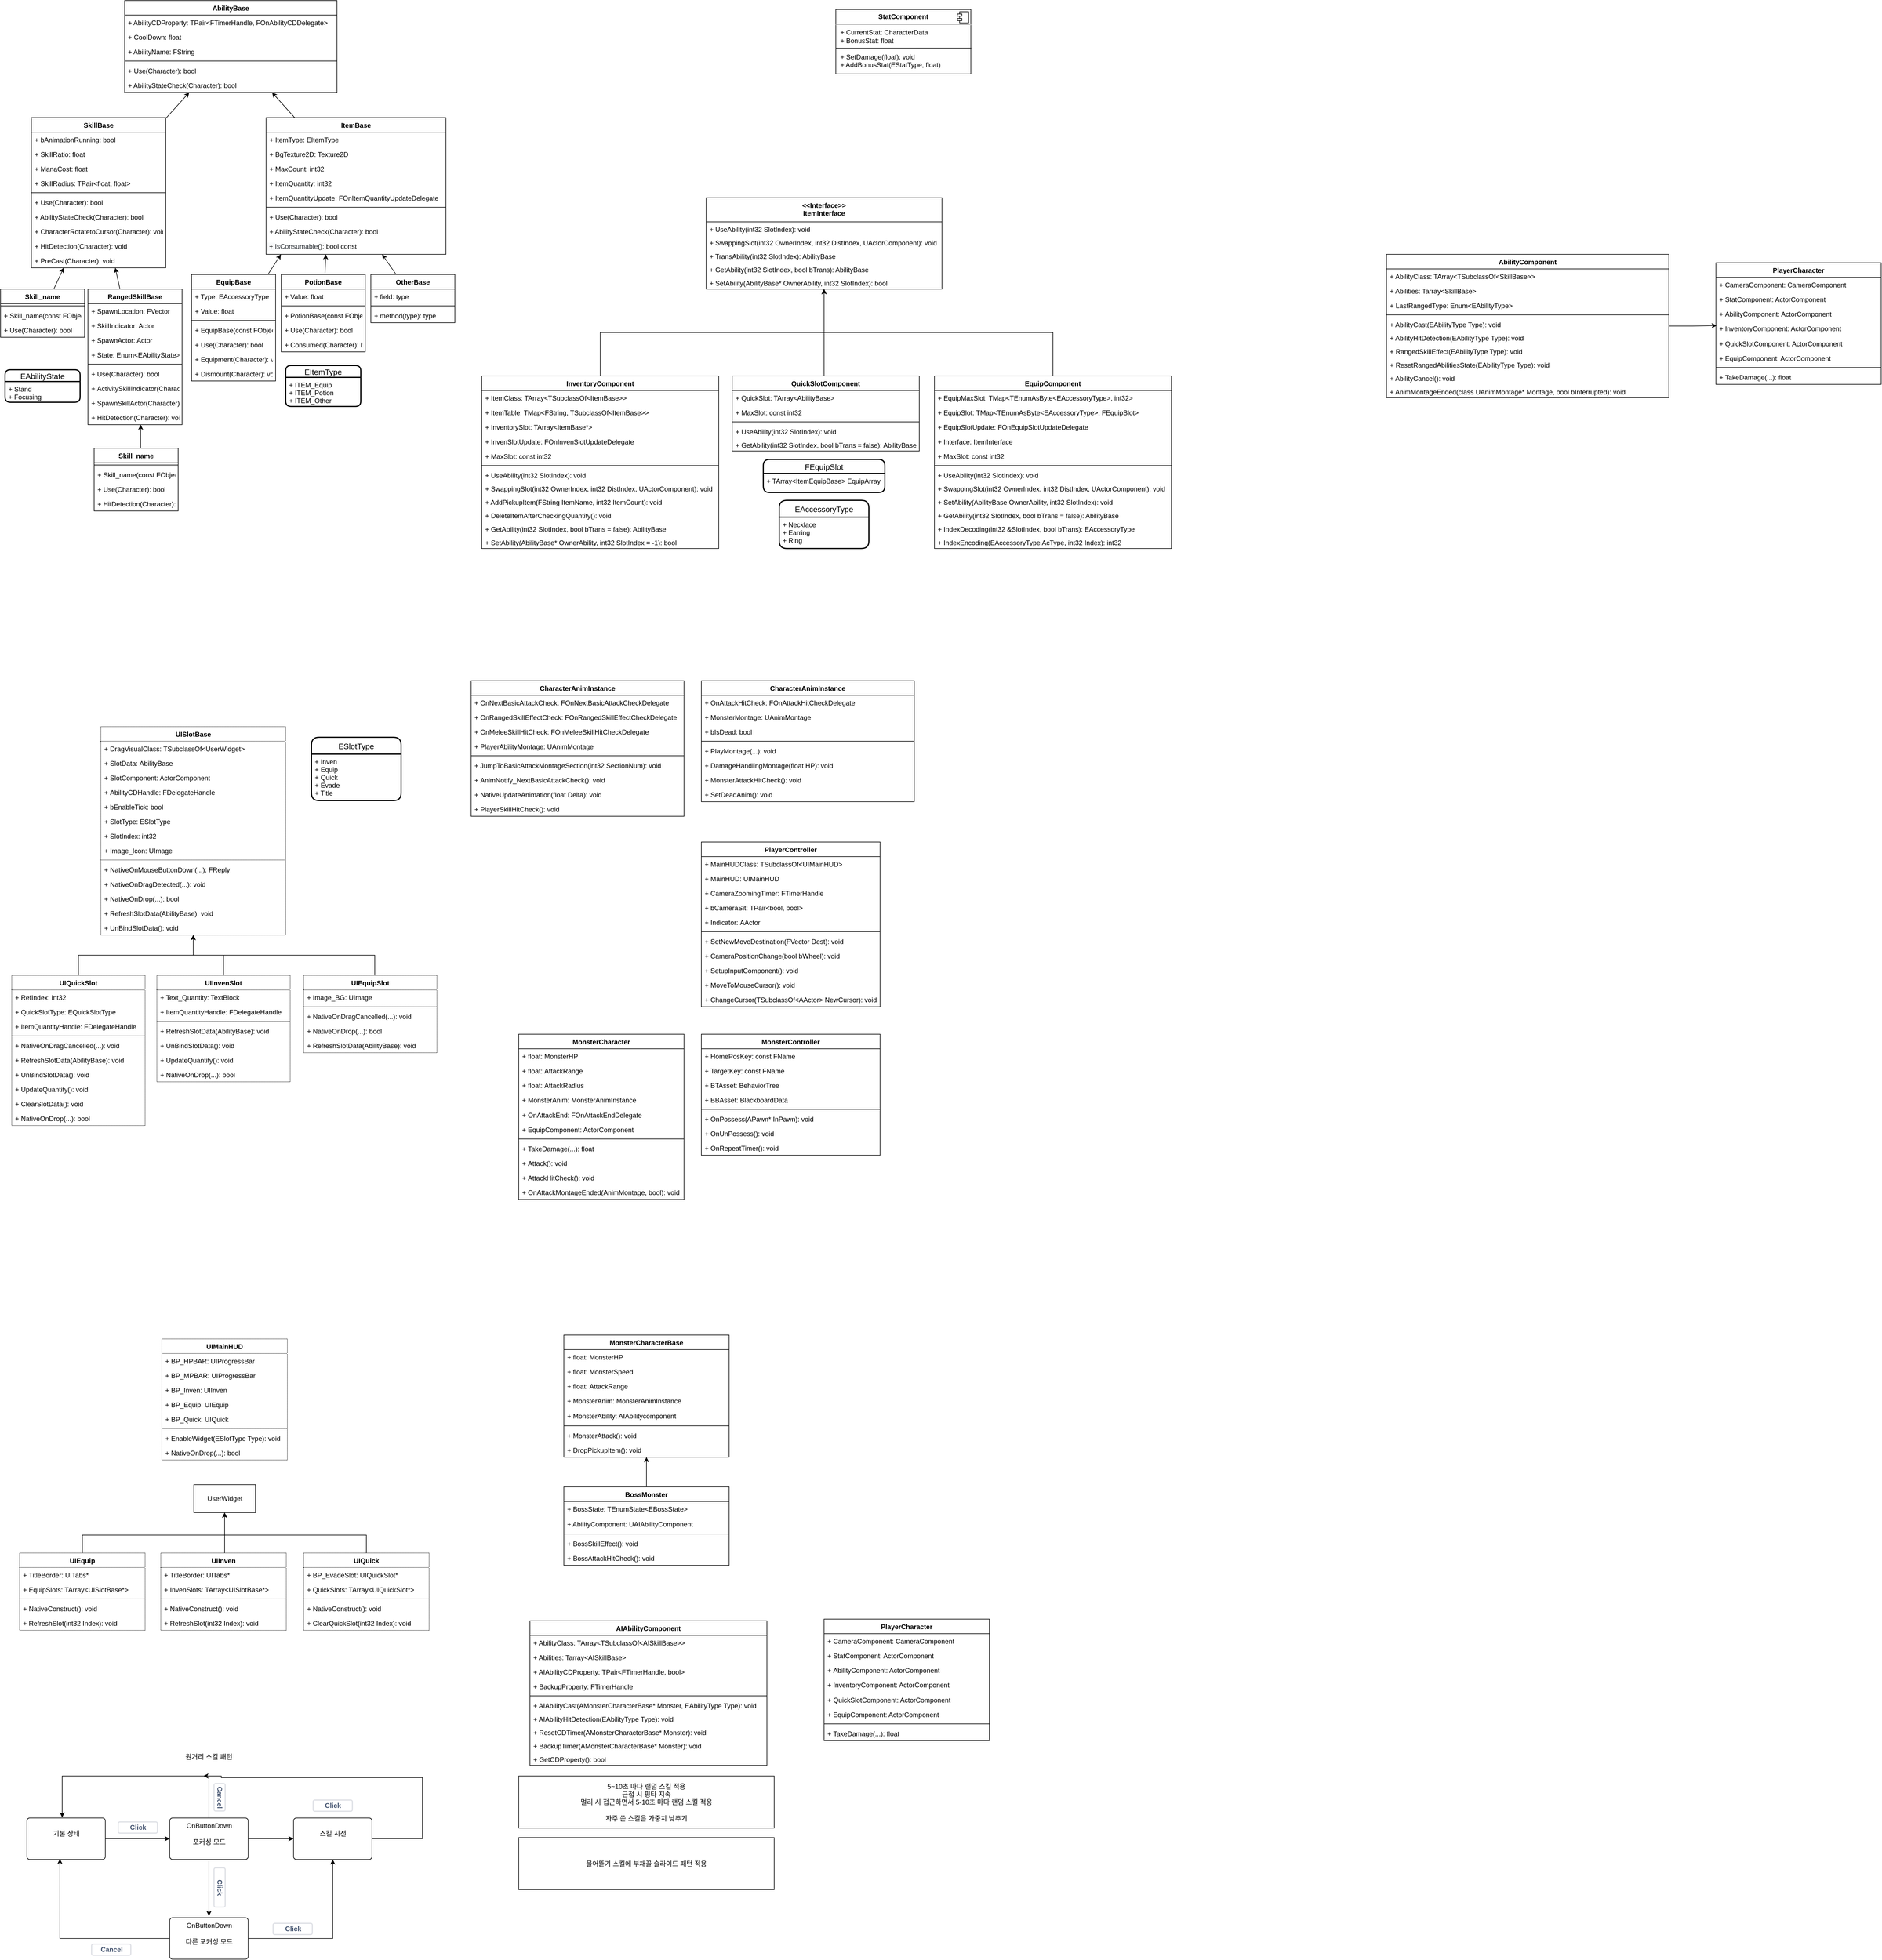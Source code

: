 <mxfile version="20.0.2" type="github">
  <diagram id="C5RBs43oDa-KdzZeNtuy" name="Page-1">
    <mxGraphModel dx="1354" dy="749" grid="0" gridSize="10" guides="1" tooltips="1" connect="1" arrows="1" fold="1" page="1" pageScale="1" pageWidth="827" pageHeight="1169" background="#ffffff" math="0" shadow="0">
      <root>
        <mxCell id="WIyWlLk6GJQsqaUBKTNV-0" />
        <mxCell id="WIyWlLk6GJQsqaUBKTNV-1" parent="WIyWlLk6GJQsqaUBKTNV-0" />
        <mxCell id="GO_Z0IEruswd79jer_rX-120" value="AbilityBase" style="swimlane;fontStyle=1;align=center;verticalAlign=top;childLayout=stackLayout;horizontal=1;startSize=26;horizontalStack=0;resizeParent=1;resizeParentMax=0;resizeLast=0;collapsible=1;marginBottom=0;strokeColor=#000000;" parent="WIyWlLk6GJQsqaUBKTNV-1" vertex="1">
          <mxGeometry x="235.5" y="5" width="379" height="164" as="geometry" />
        </mxCell>
        <mxCell id="yZPW7nLBiJJzEYoTllij-23" value="+ AbilityCDProperty: TPair&lt;FTimerHandle, FOnAbilityCDDelegate&gt;" style="text;strokeColor=none;fillColor=none;align=left;verticalAlign=top;spacingLeft=4;spacingRight=4;overflow=hidden;rotatable=0;points=[[0,0.5],[1,0.5]];portConstraint=eastwest;" parent="GO_Z0IEruswd79jer_rX-120" vertex="1">
          <mxGeometry y="26" width="379" height="26" as="geometry" />
        </mxCell>
        <mxCell id="GO_Z0IEruswd79jer_rX-121" value="+ CoolDown: float" style="text;strokeColor=none;fillColor=none;align=left;verticalAlign=top;spacingLeft=4;spacingRight=4;overflow=hidden;rotatable=0;points=[[0,0.5],[1,0.5]];portConstraint=eastwest;" parent="GO_Z0IEruswd79jer_rX-120" vertex="1">
          <mxGeometry y="52" width="379" height="26" as="geometry" />
        </mxCell>
        <mxCell id="s1_-hw93lYLF9Lze-yvm-6" value="+ AbilityName: FString" style="text;strokeColor=none;fillColor=none;align=left;verticalAlign=top;spacingLeft=4;spacingRight=4;overflow=hidden;rotatable=0;points=[[0,0.5],[1,0.5]];portConstraint=eastwest;" parent="GO_Z0IEruswd79jer_rX-120" vertex="1">
          <mxGeometry y="78" width="379" height="26" as="geometry" />
        </mxCell>
        <mxCell id="GO_Z0IEruswd79jer_rX-122" value="" style="line;strokeWidth=1;fillColor=none;align=left;verticalAlign=middle;spacingTop=-1;spacingLeft=3;spacingRight=3;rotatable=0;labelPosition=right;points=[];portConstraint=eastwest;" parent="GO_Z0IEruswd79jer_rX-120" vertex="1">
          <mxGeometry y="104" width="379" height="8" as="geometry" />
        </mxCell>
        <mxCell id="GO_Z0IEruswd79jer_rX-166" value="+ Use(Character): bool" style="text;strokeColor=none;fillColor=none;align=left;verticalAlign=top;spacingLeft=4;spacingRight=4;overflow=hidden;rotatable=0;points=[[0,0.5],[1,0.5]];portConstraint=eastwest;" parent="GO_Z0IEruswd79jer_rX-120" vertex="1">
          <mxGeometry y="112" width="379" height="26" as="geometry" />
        </mxCell>
        <mxCell id="GO_Z0IEruswd79jer_rX-123" value="+ AbilityStateCheck(Character): bool" style="text;strokeColor=none;fillColor=none;align=left;verticalAlign=top;spacingLeft=4;spacingRight=4;overflow=hidden;rotatable=0;points=[[0,0.5],[1,0.5]];portConstraint=eastwest;" parent="GO_Z0IEruswd79jer_rX-120" vertex="1">
          <mxGeometry y="138" width="379" height="26" as="geometry" />
        </mxCell>
        <mxCell id="GO_Z0IEruswd79jer_rX-156" style="edgeStyle=none;rounded=0;orthogonalLoop=1;jettySize=auto;html=1;" parent="WIyWlLk6GJQsqaUBKTNV-1" source="GO_Z0IEruswd79jer_rX-128" target="GO_Z0IEruswd79jer_rX-120" edge="1">
          <mxGeometry relative="1" as="geometry" />
        </mxCell>
        <mxCell id="GO_Z0IEruswd79jer_rX-128" value="SkillBase" style="swimlane;fontStyle=1;align=center;verticalAlign=top;childLayout=stackLayout;horizontal=1;startSize=26;horizontalStack=0;resizeParent=1;resizeParentMax=0;resizeLast=0;collapsible=1;marginBottom=0;strokeColor=#000000;" parent="WIyWlLk6GJQsqaUBKTNV-1" vertex="1">
          <mxGeometry x="69" y="214" width="240" height="268" as="geometry" />
        </mxCell>
        <mxCell id="s1_-hw93lYLF9Lze-yvm-1" value="+ bAnimationRunning: bool" style="text;strokeColor=none;fillColor=none;align=left;verticalAlign=top;spacingLeft=4;spacingRight=4;overflow=hidden;rotatable=0;points=[[0,0.5],[1,0.5]];portConstraint=eastwest;" parent="GO_Z0IEruswd79jer_rX-128" vertex="1">
          <mxGeometry y="26" width="240" height="26" as="geometry" />
        </mxCell>
        <mxCell id="GO_Z0IEruswd79jer_rX-129" value="+ SkillRatio: float" style="text;strokeColor=none;fillColor=none;align=left;verticalAlign=top;spacingLeft=4;spacingRight=4;overflow=hidden;rotatable=0;points=[[0,0.5],[1,0.5]];portConstraint=eastwest;" parent="GO_Z0IEruswd79jer_rX-128" vertex="1">
          <mxGeometry y="52" width="240" height="26" as="geometry" />
        </mxCell>
        <mxCell id="GO_Z0IEruswd79jer_rX-165" value="+ ManaCost: float" style="text;strokeColor=none;fillColor=none;align=left;verticalAlign=top;spacingLeft=4;spacingRight=4;overflow=hidden;rotatable=0;points=[[0,0.5],[1,0.5]];portConstraint=eastwest;" parent="GO_Z0IEruswd79jer_rX-128" vertex="1">
          <mxGeometry y="78" width="240" height="26" as="geometry" />
        </mxCell>
        <mxCell id="yZPW7nLBiJJzEYoTllij-17" value="+ SkillRadius: TPair&lt;float, float&gt;" style="text;strokeColor=none;fillColor=none;align=left;verticalAlign=top;spacingLeft=4;spacingRight=4;overflow=hidden;rotatable=0;points=[[0,0.5],[1,0.5]];portConstraint=eastwest;" parent="GO_Z0IEruswd79jer_rX-128" vertex="1">
          <mxGeometry y="104" width="240" height="26" as="geometry" />
        </mxCell>
        <mxCell id="GO_Z0IEruswd79jer_rX-130" value="" style="line;strokeWidth=1;fillColor=none;align=left;verticalAlign=middle;spacingTop=-1;spacingLeft=3;spacingRight=3;rotatable=0;labelPosition=right;points=[];portConstraint=eastwest;" parent="GO_Z0IEruswd79jer_rX-128" vertex="1">
          <mxGeometry y="130" width="240" height="8" as="geometry" />
        </mxCell>
        <mxCell id="yZPW7nLBiJJzEYoTllij-16" value="+ Use(Character): bool" style="text;strokeColor=none;fillColor=none;align=left;verticalAlign=top;spacingLeft=4;spacingRight=4;overflow=hidden;rotatable=0;points=[[0,0.5],[1,0.5]];portConstraint=eastwest;" parent="GO_Z0IEruswd79jer_rX-128" vertex="1">
          <mxGeometry y="138" width="240" height="26" as="geometry" />
        </mxCell>
        <mxCell id="yZPW7nLBiJJzEYoTllij-20" value="+ AbilityStateCheck(Character): bool" style="text;strokeColor=none;fillColor=none;align=left;verticalAlign=top;spacingLeft=4;spacingRight=4;overflow=hidden;rotatable=0;points=[[0,0.5],[1,0.5]];portConstraint=eastwest;" parent="GO_Z0IEruswd79jer_rX-128" vertex="1">
          <mxGeometry y="164" width="240" height="26" as="geometry" />
        </mxCell>
        <mxCell id="yZPW7nLBiJJzEYoTllij-6" value="+ CharacterRotatetoCursor(Character): void" style="text;strokeColor=none;fillColor=none;align=left;verticalAlign=top;spacingLeft=4;spacingRight=4;overflow=hidden;rotatable=0;points=[[0,0.5],[1,0.5]];portConstraint=eastwest;" parent="GO_Z0IEruswd79jer_rX-128" vertex="1">
          <mxGeometry y="190" width="240" height="26" as="geometry" />
        </mxCell>
        <mxCell id="GO_Z0IEruswd79jer_rX-131" value="+ HitDetection(Character): void" style="text;strokeColor=none;fillColor=none;align=left;verticalAlign=top;spacingLeft=4;spacingRight=4;overflow=hidden;rotatable=0;points=[[0,0.5],[1,0.5]];portConstraint=eastwest;" parent="GO_Z0IEruswd79jer_rX-128" vertex="1">
          <mxGeometry y="216" width="240" height="26" as="geometry" />
        </mxCell>
        <mxCell id="s1_-hw93lYLF9Lze-yvm-0" value="+ PreCast(Character): void" style="text;strokeColor=none;fillColor=none;align=left;verticalAlign=top;spacingLeft=4;spacingRight=4;overflow=hidden;rotatable=0;points=[[0,0.5],[1,0.5]];portConstraint=eastwest;" parent="GO_Z0IEruswd79jer_rX-128" vertex="1">
          <mxGeometry y="242" width="240" height="26" as="geometry" />
        </mxCell>
        <mxCell id="GO_Z0IEruswd79jer_rX-157" style="edgeStyle=none;rounded=0;orthogonalLoop=1;jettySize=auto;html=1;" parent="WIyWlLk6GJQsqaUBKTNV-1" source="GO_Z0IEruswd79jer_rX-132" target="GO_Z0IEruswd79jer_rX-120" edge="1">
          <mxGeometry relative="1" as="geometry" />
        </mxCell>
        <mxCell id="GO_Z0IEruswd79jer_rX-132" value="ItemBase" style="swimlane;fontStyle=1;align=center;verticalAlign=top;childLayout=stackLayout;horizontal=1;startSize=26;horizontalStack=0;resizeParent=1;resizeParentMax=0;resizeLast=0;collapsible=1;marginBottom=0;strokeColor=#000000;" parent="WIyWlLk6GJQsqaUBKTNV-1" vertex="1">
          <mxGeometry x="488" y="214" width="321" height="244" as="geometry">
            <mxRectangle x="519" y="200" width="80" height="26" as="alternateBounds" />
          </mxGeometry>
        </mxCell>
        <mxCell id="s1_-hw93lYLF9Lze-yvm-9" value="+ ItemType: EItemType" style="text;strokeColor=none;fillColor=none;align=left;verticalAlign=top;spacingLeft=4;spacingRight=4;overflow=hidden;rotatable=0;points=[[0,0.5],[1,0.5]];portConstraint=eastwest;" parent="GO_Z0IEruswd79jer_rX-132" vertex="1">
          <mxGeometry y="26" width="321" height="26" as="geometry" />
        </mxCell>
        <mxCell id="egzBv6QjyefmBO5BSppb-17" value="+ BgTexture2D: Texture2D" style="text;strokeColor=none;fillColor=none;align=left;verticalAlign=top;spacingLeft=4;spacingRight=4;overflow=hidden;rotatable=0;points=[[0,0.5],[1,0.5]];portConstraint=eastwest;" parent="GO_Z0IEruswd79jer_rX-132" vertex="1">
          <mxGeometry y="52" width="321" height="26" as="geometry" />
        </mxCell>
        <mxCell id="GO_Z0IEruswd79jer_rX-133" value="+ MaxCount: int32" style="text;strokeColor=none;fillColor=none;align=left;verticalAlign=top;spacingLeft=4;spacingRight=4;overflow=hidden;rotatable=0;points=[[0,0.5],[1,0.5]];portConstraint=eastwest;" parent="GO_Z0IEruswd79jer_rX-132" vertex="1">
          <mxGeometry y="78" width="321" height="26" as="geometry" />
        </mxCell>
        <mxCell id="egzBv6QjyefmBO5BSppb-18" value="+ ItemQuantity: int32" style="text;strokeColor=none;fillColor=none;align=left;verticalAlign=top;spacingLeft=4;spacingRight=4;overflow=hidden;rotatable=0;points=[[0,0.5],[1,0.5]];portConstraint=eastwest;" parent="GO_Z0IEruswd79jer_rX-132" vertex="1">
          <mxGeometry y="104" width="321" height="26" as="geometry" />
        </mxCell>
        <mxCell id="s1_-hw93lYLF9Lze-yvm-8" value="+ ItemQuantityUpdate: FOnItemQuantityUpdateDelegate" style="text;strokeColor=none;fillColor=none;align=left;verticalAlign=top;spacingLeft=4;spacingRight=4;overflow=hidden;rotatable=0;points=[[0,0.5],[1,0.5]];portConstraint=eastwest;" parent="GO_Z0IEruswd79jer_rX-132" vertex="1">
          <mxGeometry y="130" width="321" height="26" as="geometry" />
        </mxCell>
        <mxCell id="GO_Z0IEruswd79jer_rX-134" value="" style="line;strokeWidth=1;fillColor=none;align=left;verticalAlign=middle;spacingTop=-1;spacingLeft=3;spacingRight=3;rotatable=0;labelPosition=right;points=[];portConstraint=eastwest;" parent="GO_Z0IEruswd79jer_rX-132" vertex="1">
          <mxGeometry y="156" width="321" height="8" as="geometry" />
        </mxCell>
        <mxCell id="yZPW7nLBiJJzEYoTllij-22" value="+ Use(Character): bool" style="text;strokeColor=none;fillColor=none;align=left;verticalAlign=top;spacingLeft=4;spacingRight=4;overflow=hidden;rotatable=0;points=[[0,0.5],[1,0.5]];portConstraint=eastwest;" parent="GO_Z0IEruswd79jer_rX-132" vertex="1">
          <mxGeometry y="164" width="321" height="26" as="geometry" />
        </mxCell>
        <mxCell id="egzBv6QjyefmBO5BSppb-19" value="+ AbilityStateCheck(Character): bool" style="text;strokeColor=none;fillColor=none;align=left;verticalAlign=top;spacingLeft=4;spacingRight=4;overflow=hidden;rotatable=0;points=[[0,0.5],[1,0.5]];portConstraint=eastwest;" parent="GO_Z0IEruswd79jer_rX-132" vertex="1">
          <mxGeometry y="190" width="321" height="26" as="geometry" />
        </mxCell>
        <mxCell id="s1_-hw93lYLF9Lze-yvm-10" value="&lt;span style=&quot;color: rgb(0 , 0 , 0) ; font-family: &amp;#34;helvetica&amp;#34; ; font-size: 12px ; font-style: normal ; font-weight: 400 ; letter-spacing: normal ; text-align: left ; text-indent: 0px ; text-transform: none ; word-spacing: 0px ; background-color: rgb(248 , 249 , 250) ; display: inline ; float: none&quot;&gt;&amp;nbsp;+&amp;nbsp;&lt;span style=&quot;color: rgb(36 , 41 , 47) ; font-family: , , &amp;#34;sf mono&amp;#34; , &amp;#34;menlo&amp;#34; , &amp;#34;consolas&amp;#34; , &amp;#34;liberation mono&amp;#34; , monospace ; background-color: rgb(255 , 255 , 255)&quot;&gt;IsConsumable&lt;/span&gt;():&amp;nbsp;&lt;/span&gt;&lt;span class=&quot;pl-k&quot; style=&quot;box-sizing: border-box ; font-family: , , &amp;#34;sf mono&amp;#34; , &amp;#34;menlo&amp;#34; , &amp;#34;consolas&amp;#34; , &amp;#34;liberation mono&amp;#34; , monospace ; background-color: rgb(255 , 255 , 255)&quot;&gt;bool const&lt;/span&gt;&lt;span style=&quot;color: rgb(36 , 41 , 47) ; font-family: , , &amp;#34;sf mono&amp;#34; , &amp;#34;menlo&amp;#34; , &amp;#34;consolas&amp;#34; , &amp;#34;liberation mono&amp;#34; , monospace ; background-color: rgb(255 , 255 , 255)&quot;&gt;&lt;/span&gt;" style="text;whiteSpace=wrap;html=1;" parent="GO_Z0IEruswd79jer_rX-132" vertex="1">
          <mxGeometry y="216" width="321" height="28" as="geometry" />
        </mxCell>
        <mxCell id="GO_Z0IEruswd79jer_rX-160" style="edgeStyle=none;rounded=0;orthogonalLoop=1;jettySize=auto;html=1;" parent="WIyWlLk6GJQsqaUBKTNV-1" source="GO_Z0IEruswd79jer_rX-136" target="GO_Z0IEruswd79jer_rX-128" edge="1">
          <mxGeometry relative="1" as="geometry" />
        </mxCell>
        <mxCell id="GO_Z0IEruswd79jer_rX-136" value="Skill_name" style="swimlane;fontStyle=1;align=center;verticalAlign=top;childLayout=stackLayout;horizontal=1;startSize=26;horizontalStack=0;resizeParent=1;resizeParentMax=0;resizeLast=0;collapsible=1;marginBottom=0;strokeColor=#000000;labelBorderColor=none;" parent="WIyWlLk6GJQsqaUBKTNV-1" vertex="1">
          <mxGeometry x="14" y="520" width="150" height="86" as="geometry" />
        </mxCell>
        <mxCell id="GO_Z0IEruswd79jer_rX-138" value="" style="line;strokeWidth=1;fillColor=none;align=left;verticalAlign=middle;spacingTop=-1;spacingLeft=3;spacingRight=3;rotatable=0;labelPosition=right;points=[];portConstraint=eastwest;" parent="GO_Z0IEruswd79jer_rX-136" vertex="1">
          <mxGeometry y="26" width="150" height="8" as="geometry" />
        </mxCell>
        <mxCell id="yZPW7nLBiJJzEYoTllij-29" value="+ Skill_name(const FObjectInitializer&amp; ObjectInitializer): void" style="text;strokeColor=none;fillColor=none;align=left;verticalAlign=top;spacingLeft=4;spacingRight=4;overflow=hidden;rotatable=0;points=[[0,0.5],[1,0.5]];portConstraint=eastwest;fontStyle=0" parent="GO_Z0IEruswd79jer_rX-136" vertex="1">
          <mxGeometry y="34" width="150" height="26" as="geometry" />
        </mxCell>
        <mxCell id="yZPW7nLBiJJzEYoTllij-36" value="+ Use(Character): bool" style="text;strokeColor=none;fillColor=none;align=left;verticalAlign=top;spacingLeft=4;spacingRight=4;overflow=hidden;rotatable=0;points=[[0,0.5],[1,0.5]];portConstraint=eastwest;" parent="GO_Z0IEruswd79jer_rX-136" vertex="1">
          <mxGeometry y="60" width="150" height="26" as="geometry" />
        </mxCell>
        <mxCell id="GO_Z0IEruswd79jer_rX-161" style="edgeStyle=none;rounded=0;orthogonalLoop=1;jettySize=auto;html=1;" parent="WIyWlLk6GJQsqaUBKTNV-1" source="GO_Z0IEruswd79jer_rX-140" target="GO_Z0IEruswd79jer_rX-128" edge="1">
          <mxGeometry relative="1" as="geometry" />
        </mxCell>
        <mxCell id="GO_Z0IEruswd79jer_rX-140" value="RangedSkillBase" style="swimlane;fontStyle=1;align=center;verticalAlign=top;childLayout=stackLayout;horizontal=1;startSize=26;horizontalStack=0;resizeParent=1;resizeParentMax=0;resizeLast=0;collapsible=1;marginBottom=0;strokeColor=#000000;" parent="WIyWlLk6GJQsqaUBKTNV-1" vertex="1">
          <mxGeometry x="170" y="520" width="168" height="242" as="geometry" />
        </mxCell>
        <mxCell id="yZPW7nLBiJJzEYoTllij-10" value="+ SpawnLocation: FVector" style="text;strokeColor=none;fillColor=none;align=left;verticalAlign=top;spacingLeft=4;spacingRight=4;overflow=hidden;rotatable=0;points=[[0,0.5],[1,0.5]];portConstraint=eastwest;" parent="GO_Z0IEruswd79jer_rX-140" vertex="1">
          <mxGeometry y="26" width="168" height="26" as="geometry" />
        </mxCell>
        <mxCell id="GO_Z0IEruswd79jer_rX-141" value="+ SkillIndicator: Actor" style="text;strokeColor=none;fillColor=none;align=left;verticalAlign=top;spacingLeft=4;spacingRight=4;overflow=hidden;rotatable=0;points=[[0,0.5],[1,0.5]];portConstraint=eastwest;" parent="GO_Z0IEruswd79jer_rX-140" vertex="1">
          <mxGeometry y="52" width="168" height="26" as="geometry" />
        </mxCell>
        <mxCell id="L7j_BJLLFzNBsJzs4OP5-8" value="+ SpawnActor: Actor" style="text;strokeColor=none;fillColor=none;align=left;verticalAlign=top;spacingLeft=4;spacingRight=4;overflow=hidden;rotatable=0;points=[[0,0.5],[1,0.5]];portConstraint=eastwest;" parent="GO_Z0IEruswd79jer_rX-140" vertex="1">
          <mxGeometry y="78" width="168" height="26" as="geometry" />
        </mxCell>
        <mxCell id="L7j_BJLLFzNBsJzs4OP5-9" value="+ State: Enum&lt;EAbilityState&gt;" style="text;strokeColor=none;fillColor=none;align=left;verticalAlign=top;spacingLeft=4;spacingRight=4;overflow=hidden;rotatable=0;points=[[0,0.5],[1,0.5]];portConstraint=eastwest;" parent="GO_Z0IEruswd79jer_rX-140" vertex="1">
          <mxGeometry y="104" width="168" height="26" as="geometry" />
        </mxCell>
        <mxCell id="GO_Z0IEruswd79jer_rX-142" value="" style="line;strokeWidth=1;fillColor=none;align=left;verticalAlign=middle;spacingTop=-1;spacingLeft=3;spacingRight=3;rotatable=0;labelPosition=right;points=[];portConstraint=eastwest;" parent="GO_Z0IEruswd79jer_rX-140" vertex="1">
          <mxGeometry y="130" width="168" height="8" as="geometry" />
        </mxCell>
        <mxCell id="yZPW7nLBiJJzEYoTllij-9" value="+ Use(Character): bool" style="text;strokeColor=none;fillColor=none;align=left;verticalAlign=top;spacingLeft=4;spacingRight=4;overflow=hidden;rotatable=0;points=[[0,0.5],[1,0.5]];portConstraint=eastwest;" parent="GO_Z0IEruswd79jer_rX-140" vertex="1">
          <mxGeometry y="138" width="168" height="26" as="geometry" />
        </mxCell>
        <mxCell id="L7j_BJLLFzNBsJzs4OP5-6" value="+ ActivitySkillIndicator(Character): void" style="text;strokeColor=none;fillColor=none;align=left;verticalAlign=top;spacingLeft=4;spacingRight=4;overflow=hidden;rotatable=0;points=[[0,0.5],[1,0.5]];portConstraint=eastwest;" parent="GO_Z0IEruswd79jer_rX-140" vertex="1">
          <mxGeometry y="164" width="168" height="26" as="geometry" />
        </mxCell>
        <mxCell id="L7j_BJLLFzNBsJzs4OP5-7" value="+ SpawnSkillActor(Character): void&#xa;" style="text;strokeColor=none;fillColor=none;align=left;verticalAlign=top;spacingLeft=4;spacingRight=4;overflow=hidden;rotatable=0;points=[[0,0.5],[1,0.5]];portConstraint=eastwest;" parent="GO_Z0IEruswd79jer_rX-140" vertex="1">
          <mxGeometry y="190" width="168" height="26" as="geometry" />
        </mxCell>
        <mxCell id="yZPW7nLBiJJzEYoTllij-27" value="+ HitDetection(Character): void" style="text;strokeColor=none;fillColor=none;align=left;verticalAlign=top;spacingLeft=4;spacingRight=4;overflow=hidden;rotatable=0;points=[[0,0.5],[1,0.5]];portConstraint=eastwest;" parent="GO_Z0IEruswd79jer_rX-140" vertex="1">
          <mxGeometry y="216" width="168" height="26" as="geometry" />
        </mxCell>
        <mxCell id="GO_Z0IEruswd79jer_rX-162" style="edgeStyle=none;rounded=0;orthogonalLoop=1;jettySize=auto;html=1;" parent="WIyWlLk6GJQsqaUBKTNV-1" source="GO_Z0IEruswd79jer_rX-144" edge="1">
          <mxGeometry relative="1" as="geometry">
            <mxPoint x="514.461" y="458" as="targetPoint" />
          </mxGeometry>
        </mxCell>
        <mxCell id="GO_Z0IEruswd79jer_rX-144" value="EquipBase" style="swimlane;fontStyle=1;align=center;verticalAlign=top;childLayout=stackLayout;horizontal=1;startSize=26;horizontalStack=0;resizeParent=1;resizeParentMax=0;resizeLast=0;collapsible=1;marginBottom=0;strokeColor=#000000;" parent="WIyWlLk6GJQsqaUBKTNV-1" vertex="1">
          <mxGeometry x="355" y="494" width="150" height="190" as="geometry" />
        </mxCell>
        <mxCell id="s1_-hw93lYLF9Lze-yvm-17" value="+ Type: EAccessoryType" style="text;strokeColor=none;fillColor=none;align=left;verticalAlign=top;spacingLeft=4;spacingRight=4;overflow=hidden;rotatable=0;points=[[0,0.5],[1,0.5]];portConstraint=eastwest;" parent="GO_Z0IEruswd79jer_rX-144" vertex="1">
          <mxGeometry y="26" width="150" height="26" as="geometry" />
        </mxCell>
        <mxCell id="pJzVMwl4KEFwwvLAHrFR-1" value="+ Value: float" style="text;strokeColor=none;fillColor=none;align=left;verticalAlign=top;spacingLeft=4;spacingRight=4;overflow=hidden;rotatable=0;points=[[0,0.5],[1,0.5]];portConstraint=eastwest;" parent="GO_Z0IEruswd79jer_rX-144" vertex="1">
          <mxGeometry y="52" width="150" height="26" as="geometry" />
        </mxCell>
        <mxCell id="GO_Z0IEruswd79jer_rX-146" value="" style="line;strokeWidth=1;fillColor=none;align=left;verticalAlign=middle;spacingTop=-1;spacingLeft=3;spacingRight=3;rotatable=0;labelPosition=right;points=[];portConstraint=eastwest;" parent="GO_Z0IEruswd79jer_rX-144" vertex="1">
          <mxGeometry y="78" width="150" height="8" as="geometry" />
        </mxCell>
        <mxCell id="GO_Z0IEruswd79jer_rX-147" value="+ EquipBase(const FObjectInitializer&amp; ObjectInitializer): void" style="text;strokeColor=none;fillColor=none;align=left;verticalAlign=top;spacingLeft=4;spacingRight=4;overflow=hidden;rotatable=0;points=[[0,0.5],[1,0.5]];portConstraint=eastwest;" parent="GO_Z0IEruswd79jer_rX-144" vertex="1">
          <mxGeometry y="86" width="150" height="26" as="geometry" />
        </mxCell>
        <mxCell id="s1_-hw93lYLF9Lze-yvm-13" value="+ Use(Character): bool" style="text;strokeColor=none;fillColor=none;align=left;verticalAlign=top;spacingLeft=4;spacingRight=4;overflow=hidden;rotatable=0;points=[[0,0.5],[1,0.5]];portConstraint=eastwest;" parent="GO_Z0IEruswd79jer_rX-144" vertex="1">
          <mxGeometry y="112" width="150" height="26" as="geometry" />
        </mxCell>
        <mxCell id="pJzVMwl4KEFwwvLAHrFR-0" value="+ Equipment(Character): void" style="text;strokeColor=none;fillColor=none;align=left;verticalAlign=top;spacingLeft=4;spacingRight=4;overflow=hidden;rotatable=0;points=[[0,0.5],[1,0.5]];portConstraint=eastwest;" parent="GO_Z0IEruswd79jer_rX-144" vertex="1">
          <mxGeometry y="138" width="150" height="26" as="geometry" />
        </mxCell>
        <mxCell id="s1_-hw93lYLF9Lze-yvm-15" value="+ Dismount(Character): void" style="text;strokeColor=none;fillColor=none;align=left;verticalAlign=top;spacingLeft=4;spacingRight=4;overflow=hidden;rotatable=0;points=[[0,0.5],[1,0.5]];portConstraint=eastwest;" parent="GO_Z0IEruswd79jer_rX-144" vertex="1">
          <mxGeometry y="164" width="150" height="26" as="geometry" />
        </mxCell>
        <mxCell id="GO_Z0IEruswd79jer_rX-163" style="edgeStyle=none;rounded=0;orthogonalLoop=1;jettySize=auto;html=1;" parent="WIyWlLk6GJQsqaUBKTNV-1" source="GO_Z0IEruswd79jer_rX-148" edge="1">
          <mxGeometry relative="1" as="geometry">
            <mxPoint x="594.661" y="458" as="targetPoint" />
          </mxGeometry>
        </mxCell>
        <mxCell id="GO_Z0IEruswd79jer_rX-148" value="PotionBase" style="swimlane;fontStyle=1;align=center;verticalAlign=top;childLayout=stackLayout;horizontal=1;startSize=26;horizontalStack=0;resizeParent=1;resizeParentMax=0;resizeLast=0;collapsible=1;marginBottom=0;strokeColor=#000000;" parent="WIyWlLk6GJQsqaUBKTNV-1" vertex="1">
          <mxGeometry x="515" y="494" width="150" height="138" as="geometry" />
        </mxCell>
        <mxCell id="pJzVMwl4KEFwwvLAHrFR-6" value="+ Value: float" style="text;strokeColor=none;fillColor=none;align=left;verticalAlign=top;spacingLeft=4;spacingRight=4;overflow=hidden;rotatable=0;points=[[0,0.5],[1,0.5]];portConstraint=eastwest;" parent="GO_Z0IEruswd79jer_rX-148" vertex="1">
          <mxGeometry y="26" width="150" height="26" as="geometry" />
        </mxCell>
        <mxCell id="GO_Z0IEruswd79jer_rX-150" value="" style="line;strokeWidth=1;fillColor=none;align=left;verticalAlign=middle;spacingTop=-1;spacingLeft=3;spacingRight=3;rotatable=0;labelPosition=right;points=[];portConstraint=eastwest;" parent="GO_Z0IEruswd79jer_rX-148" vertex="1">
          <mxGeometry y="52" width="150" height="8" as="geometry" />
        </mxCell>
        <mxCell id="pJzVMwl4KEFwwvLAHrFR-2" value="+ PotionBase(const FObjectInitializer&amp; ObjectInitializer): void" style="text;strokeColor=none;fillColor=none;align=left;verticalAlign=top;spacingLeft=4;spacingRight=4;overflow=hidden;rotatable=0;points=[[0,0.5],[1,0.5]];portConstraint=eastwest;" parent="GO_Z0IEruswd79jer_rX-148" vertex="1">
          <mxGeometry y="60" width="150" height="26" as="geometry" />
        </mxCell>
        <mxCell id="pJzVMwl4KEFwwvLAHrFR-3" value="+ Use(Character): bool" style="text;strokeColor=none;fillColor=none;align=left;verticalAlign=top;spacingLeft=4;spacingRight=4;overflow=hidden;rotatable=0;points=[[0,0.5],[1,0.5]];portConstraint=eastwest;" parent="GO_Z0IEruswd79jer_rX-148" vertex="1">
          <mxGeometry y="86" width="150" height="26" as="geometry" />
        </mxCell>
        <mxCell id="pJzVMwl4KEFwwvLAHrFR-7" value="+ Consumed(Character): bool" style="text;strokeColor=none;fillColor=none;align=left;verticalAlign=top;spacingLeft=4;spacingRight=4;overflow=hidden;rotatable=0;points=[[0,0.5],[1,0.5]];portConstraint=eastwest;" parent="GO_Z0IEruswd79jer_rX-148" vertex="1">
          <mxGeometry y="112" width="150" height="26" as="geometry" />
        </mxCell>
        <mxCell id="GO_Z0IEruswd79jer_rX-164" style="edgeStyle=none;rounded=0;orthogonalLoop=1;jettySize=auto;html=1;" parent="WIyWlLk6GJQsqaUBKTNV-1" source="GO_Z0IEruswd79jer_rX-152" edge="1">
          <mxGeometry relative="1" as="geometry">
            <mxPoint x="695.18" y="458" as="targetPoint" />
          </mxGeometry>
        </mxCell>
        <mxCell id="GO_Z0IEruswd79jer_rX-152" value="OtherBase" style="swimlane;fontStyle=1;align=center;verticalAlign=top;childLayout=stackLayout;horizontal=1;startSize=26;horizontalStack=0;resizeParent=1;resizeParentMax=0;resizeLast=0;collapsible=1;marginBottom=0;strokeColor=#000000;" parent="WIyWlLk6GJQsqaUBKTNV-1" vertex="1">
          <mxGeometry x="675" y="494" width="150" height="86" as="geometry" />
        </mxCell>
        <mxCell id="GO_Z0IEruswd79jer_rX-153" value="+ field: type" style="text;strokeColor=none;fillColor=none;align=left;verticalAlign=top;spacingLeft=4;spacingRight=4;overflow=hidden;rotatable=0;points=[[0,0.5],[1,0.5]];portConstraint=eastwest;" parent="GO_Z0IEruswd79jer_rX-152" vertex="1">
          <mxGeometry y="26" width="150" height="26" as="geometry" />
        </mxCell>
        <mxCell id="GO_Z0IEruswd79jer_rX-154" value="" style="line;strokeWidth=1;fillColor=none;align=left;verticalAlign=middle;spacingTop=-1;spacingLeft=3;spacingRight=3;rotatable=0;labelPosition=right;points=[];portConstraint=eastwest;" parent="GO_Z0IEruswd79jer_rX-152" vertex="1">
          <mxGeometry y="52" width="150" height="8" as="geometry" />
        </mxCell>
        <mxCell id="GO_Z0IEruswd79jer_rX-155" value="+ method(type): type" style="text;strokeColor=none;fillColor=none;align=left;verticalAlign=top;spacingLeft=4;spacingRight=4;overflow=hidden;rotatable=0;points=[[0,0.5],[1,0.5]];portConstraint=eastwest;" parent="GO_Z0IEruswd79jer_rX-152" vertex="1">
          <mxGeometry y="60" width="150" height="26" as="geometry" />
        </mxCell>
        <mxCell id="yZPW7nLBiJJzEYoTllij-33" style="edgeStyle=orthogonalEdgeStyle;rounded=0;orthogonalLoop=1;jettySize=auto;html=1;exitX=0.5;exitY=0;exitDx=0;exitDy=0;entryX=0.56;entryY=1;entryDx=0;entryDy=0;entryPerimeter=0;" parent="WIyWlLk6GJQsqaUBKTNV-1" source="L7j_BJLLFzNBsJzs4OP5-0" target="yZPW7nLBiJJzEYoTllij-27" edge="1">
          <mxGeometry relative="1" as="geometry">
            <mxPoint x="245" y="832" as="sourcePoint" />
            <mxPoint x="254" y="771" as="targetPoint" />
            <Array as="points">
              <mxPoint x="264" y="804" />
            </Array>
          </mxGeometry>
        </mxCell>
        <mxCell id="aBpK1kRM7WFtQvLG2s9e-21" style="edgeStyle=orthogonalEdgeStyle;rounded=0;orthogonalLoop=1;jettySize=auto;html=1;entryX=0.005;entryY=0.302;entryDx=0;entryDy=0;entryPerimeter=0;fontColor=#FFFFFF;" edge="1" parent="WIyWlLk6GJQsqaUBKTNV-1" source="BHlRyTZ24oTFOobA_APQ-0" target="aBpK1kRM7WFtQvLG2s9e-16">
          <mxGeometry relative="1" as="geometry" />
        </mxCell>
        <mxCell id="BHlRyTZ24oTFOobA_APQ-0" value="AbilityComponent" style="swimlane;fontStyle=1;align=center;verticalAlign=top;childLayout=stackLayout;horizontal=1;startSize=26;horizontalStack=0;resizeParent=1;resizeParentMax=0;resizeLast=0;collapsible=1;marginBottom=0;" parent="WIyWlLk6GJQsqaUBKTNV-1" vertex="1">
          <mxGeometry x="2488" y="458" width="504" height="256" as="geometry" />
        </mxCell>
        <mxCell id="L7j_BJLLFzNBsJzs4OP5-15" value="+ AbilityClass: TArray&lt;TSubclassOf&lt;SkillBase&gt;&gt;" style="text;strokeColor=none;fillColor=none;align=left;verticalAlign=top;spacingLeft=4;spacingRight=4;overflow=hidden;rotatable=0;points=[[0,0.5],[1,0.5]];portConstraint=eastwest;" parent="BHlRyTZ24oTFOobA_APQ-0" vertex="1">
          <mxGeometry y="26" width="504" height="26" as="geometry" />
        </mxCell>
        <mxCell id="BHlRyTZ24oTFOobA_APQ-1" value="+ Abilities: Tarray&lt;SkillBase&gt;" style="text;strokeColor=none;fillColor=none;align=left;verticalAlign=top;spacingLeft=4;spacingRight=4;overflow=hidden;rotatable=0;points=[[0,0.5],[1,0.5]];portConstraint=eastwest;" parent="BHlRyTZ24oTFOobA_APQ-0" vertex="1">
          <mxGeometry y="52" width="504" height="26" as="geometry" />
        </mxCell>
        <mxCell id="L7j_BJLLFzNBsJzs4OP5-12" value="+ LastRangedType: Enum&lt;EAbilityType&gt; " style="text;strokeColor=none;fillColor=none;align=left;verticalAlign=top;spacingLeft=4;spacingRight=4;overflow=hidden;rotatable=0;points=[[0,0.5],[1,0.5]];portConstraint=eastwest;" parent="BHlRyTZ24oTFOobA_APQ-0" vertex="1">
          <mxGeometry y="78" width="504" height="26" as="geometry" />
        </mxCell>
        <mxCell id="BHlRyTZ24oTFOobA_APQ-2" value="" style="line;strokeWidth=1;fillColor=none;align=left;verticalAlign=middle;spacingTop=-1;spacingLeft=3;spacingRight=3;rotatable=0;labelPosition=right;points=[];portConstraint=eastwest;" parent="BHlRyTZ24oTFOobA_APQ-0" vertex="1">
          <mxGeometry y="104" width="504" height="8" as="geometry" />
        </mxCell>
        <mxCell id="L7j_BJLLFzNBsJzs4OP5-17" value="+ AbilityCast(EAbilityType Type): void" style="text;strokeColor=none;fillColor=none;align=left;verticalAlign=top;spacingLeft=4;spacingRight=4;overflow=hidden;rotatable=0;points=[[0,0.5],[1,0.5]];portConstraint=eastwest;" parent="BHlRyTZ24oTFOobA_APQ-0" vertex="1">
          <mxGeometry y="112" width="504" height="24" as="geometry" />
        </mxCell>
        <mxCell id="BHlRyTZ24oTFOobA_APQ-3" value="+ AbilityHitDetection(EAbilityType Type): void" style="text;strokeColor=none;fillColor=none;align=left;verticalAlign=top;spacingLeft=4;spacingRight=4;overflow=hidden;rotatable=0;points=[[0,0.5],[1,0.5]];portConstraint=eastwest;" parent="BHlRyTZ24oTFOobA_APQ-0" vertex="1">
          <mxGeometry y="136" width="504" height="24" as="geometry" />
        </mxCell>
        <mxCell id="L7j_BJLLFzNBsJzs4OP5-18" value="+ RangedSkillEffect(EAbilityType Type): void" style="text;strokeColor=none;fillColor=none;align=left;verticalAlign=top;spacingLeft=4;spacingRight=4;overflow=hidden;rotatable=0;points=[[0,0.5],[1,0.5]];portConstraint=eastwest;" parent="BHlRyTZ24oTFOobA_APQ-0" vertex="1">
          <mxGeometry y="160" width="504" height="24" as="geometry" />
        </mxCell>
        <mxCell id="L7j_BJLLFzNBsJzs4OP5-19" value="+ ResetRangedAbilitiesState(EAbilityType Type): void" style="text;strokeColor=none;fillColor=none;align=left;verticalAlign=top;spacingLeft=4;spacingRight=4;overflow=hidden;rotatable=0;points=[[0,0.5],[1,0.5]];portConstraint=eastwest;" parent="BHlRyTZ24oTFOobA_APQ-0" vertex="1">
          <mxGeometry y="184" width="504" height="24" as="geometry" />
        </mxCell>
        <mxCell id="L7j_BJLLFzNBsJzs4OP5-20" value="+ AbilityCancel(): void" style="text;strokeColor=none;fillColor=none;align=left;verticalAlign=top;spacingLeft=4;spacingRight=4;overflow=hidden;rotatable=0;points=[[0,0.5],[1,0.5]];portConstraint=eastwest;" parent="BHlRyTZ24oTFOobA_APQ-0" vertex="1">
          <mxGeometry y="208" width="504" height="24" as="geometry" />
        </mxCell>
        <mxCell id="L7j_BJLLFzNBsJzs4OP5-21" value="+ AnimMontageEnded(class UAnimMontage* Montage, bool bInterrupted): void" style="text;strokeColor=none;fillColor=none;align=left;verticalAlign=top;spacingLeft=4;spacingRight=4;overflow=hidden;rotatable=0;points=[[0,0.5],[1,0.5]];portConstraint=eastwest;" parent="BHlRyTZ24oTFOobA_APQ-0" vertex="1">
          <mxGeometry y="232" width="504" height="24" as="geometry" />
        </mxCell>
        <mxCell id="L7j_BJLLFzNBsJzs4OP5-0" value="Skill_name" style="swimlane;fontStyle=1;align=center;verticalAlign=top;childLayout=stackLayout;horizontal=1;startSize=26;horizontalStack=0;resizeParent=1;resizeParentMax=0;resizeLast=0;collapsible=1;marginBottom=0;strokeColor=#000000;labelBorderColor=none;" parent="WIyWlLk6GJQsqaUBKTNV-1" vertex="1">
          <mxGeometry x="181" y="804" width="150" height="112" as="geometry" />
        </mxCell>
        <mxCell id="L7j_BJLLFzNBsJzs4OP5-1" value="" style="line;strokeWidth=1;fillColor=none;align=left;verticalAlign=middle;spacingTop=-1;spacingLeft=3;spacingRight=3;rotatable=0;labelPosition=right;points=[];portConstraint=eastwest;" parent="L7j_BJLLFzNBsJzs4OP5-0" vertex="1">
          <mxGeometry y="26" width="150" height="8" as="geometry" />
        </mxCell>
        <mxCell id="L7j_BJLLFzNBsJzs4OP5-2" value="+ Skill_name(const FObjectInitializer&amp; ObjectInitializer): void" style="text;strokeColor=none;fillColor=none;align=left;verticalAlign=top;spacingLeft=4;spacingRight=4;overflow=hidden;rotatable=0;points=[[0,0.5],[1,0.5]];portConstraint=eastwest;fontStyle=0" parent="L7j_BJLLFzNBsJzs4OP5-0" vertex="1">
          <mxGeometry y="34" width="150" height="26" as="geometry" />
        </mxCell>
        <mxCell id="L7j_BJLLFzNBsJzs4OP5-3" value="+ Use(Character): bool" style="text;strokeColor=none;fillColor=none;align=left;verticalAlign=top;spacingLeft=4;spacingRight=4;overflow=hidden;rotatable=0;points=[[0,0.5],[1,0.5]];portConstraint=eastwest;" parent="L7j_BJLLFzNBsJzs4OP5-0" vertex="1">
          <mxGeometry y="60" width="150" height="26" as="geometry" />
        </mxCell>
        <mxCell id="L7j_BJLLFzNBsJzs4OP5-4" value="+ HitDetection(Character): void" style="text;strokeColor=none;fillColor=none;align=left;verticalAlign=top;spacingLeft=4;spacingRight=4;overflow=hidden;rotatable=0;points=[[0,0.5],[1,0.5]];portConstraint=eastwest;" parent="L7j_BJLLFzNBsJzs4OP5-0" vertex="1">
          <mxGeometry y="86" width="150" height="26" as="geometry" />
        </mxCell>
        <mxCell id="L7j_BJLLFzNBsJzs4OP5-49" style="edgeStyle=orthogonalEdgeStyle;rounded=0;orthogonalLoop=1;jettySize=auto;html=1;" parent="WIyWlLk6GJQsqaUBKTNV-1" source="L7j_BJLLFzNBsJzs4OP5-24" target="L7j_BJLLFzNBsJzs4OP5-37" edge="1">
          <mxGeometry relative="1" as="geometry" />
        </mxCell>
        <mxCell id="L7j_BJLLFzNBsJzs4OP5-24" value="InventoryComponent" style="swimlane;fontStyle=1;align=center;verticalAlign=top;childLayout=stackLayout;horizontal=1;startSize=26;horizontalStack=0;resizeParent=1;resizeParentMax=0;resizeLast=0;collapsible=1;marginBottom=0;" parent="WIyWlLk6GJQsqaUBKTNV-1" vertex="1">
          <mxGeometry x="873" y="675" width="423" height="308" as="geometry" />
        </mxCell>
        <mxCell id="L7j_BJLLFzNBsJzs4OP5-25" value="+ ItemClass: TArray&lt;TSubclassOf&lt;ItemBase&gt;&gt;" style="text;strokeColor=none;fillColor=none;align=left;verticalAlign=top;spacingLeft=4;spacingRight=4;overflow=hidden;rotatable=0;points=[[0,0.5],[1,0.5]];portConstraint=eastwest;" parent="L7j_BJLLFzNBsJzs4OP5-24" vertex="1">
          <mxGeometry y="26" width="423" height="26" as="geometry" />
        </mxCell>
        <mxCell id="L7j_BJLLFzNBsJzs4OP5-26" value="+ ItemTable: TMap&lt;FString, TSubclassOf&lt;ItemBase&gt;&gt;" style="text;strokeColor=none;fillColor=none;align=left;verticalAlign=top;spacingLeft=4;spacingRight=4;overflow=hidden;rotatable=0;points=[[0,0.5],[1,0.5]];portConstraint=eastwest;" parent="L7j_BJLLFzNBsJzs4OP5-24" vertex="1">
          <mxGeometry y="52" width="423" height="26" as="geometry" />
        </mxCell>
        <mxCell id="L7j_BJLLFzNBsJzs4OP5-27" value="+ InventorySlot: TArray&lt;ItemBase*&gt;" style="text;strokeColor=none;fillColor=none;align=left;verticalAlign=top;spacingLeft=4;spacingRight=4;overflow=hidden;rotatable=0;points=[[0,0.5],[1,0.5]];portConstraint=eastwest;" parent="L7j_BJLLFzNBsJzs4OP5-24" vertex="1">
          <mxGeometry y="78" width="423" height="26" as="geometry" />
        </mxCell>
        <mxCell id="L7j_BJLLFzNBsJzs4OP5-36" value="+ InvenSlotUpdate: FOnInvenSlotUpdateDelegate" style="text;strokeColor=none;fillColor=none;align=left;verticalAlign=top;spacingLeft=4;spacingRight=4;overflow=hidden;rotatable=0;points=[[0,0.5],[1,0.5]];portConstraint=eastwest;" parent="L7j_BJLLFzNBsJzs4OP5-24" vertex="1">
          <mxGeometry y="104" width="423" height="26" as="geometry" />
        </mxCell>
        <mxCell id="L7j_BJLLFzNBsJzs4OP5-28" value="+ MaxSlot: const int32" style="text;strokeColor=none;fillColor=none;align=left;verticalAlign=top;spacingLeft=4;spacingRight=4;overflow=hidden;rotatable=0;points=[[0,0.5],[1,0.5]];portConstraint=eastwest;" parent="L7j_BJLLFzNBsJzs4OP5-24" vertex="1">
          <mxGeometry y="130" width="423" height="26" as="geometry" />
        </mxCell>
        <mxCell id="L7j_BJLLFzNBsJzs4OP5-29" value="" style="line;strokeWidth=1;fillColor=none;align=left;verticalAlign=middle;spacingTop=-1;spacingLeft=3;spacingRight=3;rotatable=0;labelPosition=right;points=[];portConstraint=eastwest;" parent="L7j_BJLLFzNBsJzs4OP5-24" vertex="1">
          <mxGeometry y="156" width="423" height="8" as="geometry" />
        </mxCell>
        <mxCell id="L7j_BJLLFzNBsJzs4OP5-30" value="+ UseAbility(int32 SlotIndex): void" style="text;strokeColor=none;fillColor=none;align=left;verticalAlign=top;spacingLeft=4;spacingRight=4;overflow=hidden;rotatable=0;points=[[0,0.5],[1,0.5]];portConstraint=eastwest;" parent="L7j_BJLLFzNBsJzs4OP5-24" vertex="1">
          <mxGeometry y="164" width="423" height="24" as="geometry" />
        </mxCell>
        <mxCell id="L7j_BJLLFzNBsJzs4OP5-31" value="+ SwappingSlot(int32 OwnerIndex, int32 DistIndex, UActorComponent): void" style="text;strokeColor=none;fillColor=none;align=left;verticalAlign=top;spacingLeft=4;spacingRight=4;overflow=hidden;rotatable=0;points=[[0,0.5],[1,0.5]];portConstraint=eastwest;" parent="L7j_BJLLFzNBsJzs4OP5-24" vertex="1">
          <mxGeometry y="188" width="423" height="24" as="geometry" />
        </mxCell>
        <mxCell id="L7j_BJLLFzNBsJzs4OP5-33" value="+ AddPickupItem(FString ItemName, int32 ItemCount): void" style="text;strokeColor=none;fillColor=none;align=left;verticalAlign=top;spacingLeft=4;spacingRight=4;overflow=hidden;rotatable=0;points=[[0,0.5],[1,0.5]];portConstraint=eastwest;" parent="L7j_BJLLFzNBsJzs4OP5-24" vertex="1">
          <mxGeometry y="212" width="423" height="24" as="geometry" />
        </mxCell>
        <mxCell id="L7j_BJLLFzNBsJzs4OP5-34" value="+ DeleteItemAfterCheckingQuantity(): void" style="text;strokeColor=none;fillColor=none;align=left;verticalAlign=top;spacingLeft=4;spacingRight=4;overflow=hidden;rotatable=0;points=[[0,0.5],[1,0.5]];portConstraint=eastwest;" parent="L7j_BJLLFzNBsJzs4OP5-24" vertex="1">
          <mxGeometry y="236" width="423" height="24" as="geometry" />
        </mxCell>
        <mxCell id="L7j_BJLLFzNBsJzs4OP5-50" value="+ GetAbility(int32 SlotIndex, bool bTrans = false): AbilityBase" style="text;strokeColor=none;fillColor=none;align=left;verticalAlign=top;spacingLeft=4;spacingRight=4;overflow=hidden;rotatable=0;points=[[0,0.5],[1,0.5]];portConstraint=eastwest;" parent="L7j_BJLLFzNBsJzs4OP5-24" vertex="1">
          <mxGeometry y="260" width="423" height="24" as="geometry" />
        </mxCell>
        <mxCell id="L7j_BJLLFzNBsJzs4OP5-51" value="+ SetAbility(AbilityBase* OwnerAbility, int32 SlotIndex = -1): bool" style="text;strokeColor=none;fillColor=none;align=left;verticalAlign=top;spacingLeft=4;spacingRight=4;overflow=hidden;rotatable=0;points=[[0,0.5],[1,0.5]];portConstraint=eastwest;" parent="L7j_BJLLFzNBsJzs4OP5-24" vertex="1">
          <mxGeometry y="284" width="423" height="24" as="geometry" />
        </mxCell>
        <mxCell id="L7j_BJLLFzNBsJzs4OP5-37" value="&lt;&lt;Interface&gt;&gt;&#xa;ItemInterface" style="swimlane;fontStyle=1;align=center;verticalAlign=top;childLayout=stackLayout;horizontal=1;startSize=43;horizontalStack=0;resizeParent=1;resizeParentMax=0;resizeLast=0;collapsible=1;marginBottom=0;" parent="WIyWlLk6GJQsqaUBKTNV-1" vertex="1">
          <mxGeometry x="1273.5" y="357" width="421" height="163" as="geometry">
            <mxRectangle x="1101" y="295" width="133" height="43" as="alternateBounds" />
          </mxGeometry>
        </mxCell>
        <mxCell id="L7j_BJLLFzNBsJzs4OP5-44" value="+ UseAbility(int32 SlotIndex): void" style="text;strokeColor=none;fillColor=none;align=left;verticalAlign=top;spacingLeft=4;spacingRight=4;overflow=hidden;rotatable=0;points=[[0,0.5],[1,0.5]];portConstraint=eastwest;" parent="L7j_BJLLFzNBsJzs4OP5-37" vertex="1">
          <mxGeometry y="43" width="421" height="24" as="geometry" />
        </mxCell>
        <mxCell id="L7j_BJLLFzNBsJzs4OP5-45" value="+ SwappingSlot(int32 OwnerIndex, int32 DistIndex, UActorComponent): void" style="text;strokeColor=none;fillColor=none;align=left;verticalAlign=top;spacingLeft=4;spacingRight=4;overflow=hidden;rotatable=0;points=[[0,0.5],[1,0.5]];portConstraint=eastwest;" parent="L7j_BJLLFzNBsJzs4OP5-37" vertex="1">
          <mxGeometry y="67" width="421" height="24" as="geometry" />
        </mxCell>
        <mxCell id="L7j_BJLLFzNBsJzs4OP5-46" value="+ TransAbility(int32 SlotIndex): AbilityBase" style="text;strokeColor=none;fillColor=none;align=left;verticalAlign=top;spacingLeft=4;spacingRight=4;overflow=hidden;rotatable=0;points=[[0,0.5],[1,0.5]];portConstraint=eastwest;" parent="L7j_BJLLFzNBsJzs4OP5-37" vertex="1">
          <mxGeometry y="91" width="421" height="24" as="geometry" />
        </mxCell>
        <mxCell id="L7j_BJLLFzNBsJzs4OP5-47" value="+ GetAbility(int32 SlotIndex, bool bTrans): AbilityBase" style="text;strokeColor=none;fillColor=none;align=left;verticalAlign=top;spacingLeft=4;spacingRight=4;overflow=hidden;rotatable=0;points=[[0,0.5],[1,0.5]];portConstraint=eastwest;" parent="L7j_BJLLFzNBsJzs4OP5-37" vertex="1">
          <mxGeometry y="115" width="421" height="24" as="geometry" />
        </mxCell>
        <mxCell id="L7j_BJLLFzNBsJzs4OP5-48" value="+ SetAbility(AbilityBase* OwnerAbility, int32 SlotIndex): bool" style="text;strokeColor=none;fillColor=none;align=left;verticalAlign=top;spacingLeft=4;spacingRight=4;overflow=hidden;rotatable=0;points=[[0,0.5],[1,0.5]];portConstraint=eastwest;" parent="L7j_BJLLFzNBsJzs4OP5-37" vertex="1">
          <mxGeometry y="139" width="421" height="24" as="geometry" />
        </mxCell>
        <mxCell id="L7j_BJLLFzNBsJzs4OP5-70" style="edgeStyle=orthogonalEdgeStyle;rounded=0;orthogonalLoop=1;jettySize=auto;html=1;" parent="WIyWlLk6GJQsqaUBKTNV-1" source="L7j_BJLLFzNBsJzs4OP5-54" target="L7j_BJLLFzNBsJzs4OP5-37" edge="1">
          <mxGeometry relative="1" as="geometry">
            <Array as="points">
              <mxPoint x="1484" y="628" />
              <mxPoint x="1484" y="628" />
            </Array>
          </mxGeometry>
        </mxCell>
        <mxCell id="L7j_BJLLFzNBsJzs4OP5-54" value="QuickSlotComponent" style="swimlane;fontStyle=1;align=center;verticalAlign=top;childLayout=stackLayout;horizontal=1;startSize=26;horizontalStack=0;resizeParent=1;resizeParentMax=0;resizeLast=0;collapsible=1;marginBottom=0;" parent="WIyWlLk6GJQsqaUBKTNV-1" vertex="1">
          <mxGeometry x="1320" y="675" width="334" height="134" as="geometry" />
        </mxCell>
        <mxCell id="L7j_BJLLFzNBsJzs4OP5-55" value="+ QuickSlot: TArray&lt;AbilityBase&gt; " style="text;strokeColor=none;fillColor=none;align=left;verticalAlign=top;spacingLeft=4;spacingRight=4;overflow=hidden;rotatable=0;points=[[0,0.5],[1,0.5]];portConstraint=eastwest;" parent="L7j_BJLLFzNBsJzs4OP5-54" vertex="1">
          <mxGeometry y="26" width="334" height="26" as="geometry" />
        </mxCell>
        <mxCell id="L7j_BJLLFzNBsJzs4OP5-56" value="+ MaxSlot: const int32" style="text;strokeColor=none;fillColor=none;align=left;verticalAlign=top;spacingLeft=4;spacingRight=4;overflow=hidden;rotatable=0;points=[[0,0.5],[1,0.5]];portConstraint=eastwest;" parent="L7j_BJLLFzNBsJzs4OP5-54" vertex="1">
          <mxGeometry y="52" width="334" height="26" as="geometry" />
        </mxCell>
        <mxCell id="L7j_BJLLFzNBsJzs4OP5-60" value="" style="line;strokeWidth=1;fillColor=none;align=left;verticalAlign=middle;spacingTop=-1;spacingLeft=3;spacingRight=3;rotatable=0;labelPosition=right;points=[];portConstraint=eastwest;" parent="L7j_BJLLFzNBsJzs4OP5-54" vertex="1">
          <mxGeometry y="78" width="334" height="8" as="geometry" />
        </mxCell>
        <mxCell id="L7j_BJLLFzNBsJzs4OP5-61" value="+ UseAbility(int32 SlotIndex): void" style="text;strokeColor=none;fillColor=none;align=left;verticalAlign=top;spacingLeft=4;spacingRight=4;overflow=hidden;rotatable=0;points=[[0,0.5],[1,0.5]];portConstraint=eastwest;" parent="L7j_BJLLFzNBsJzs4OP5-54" vertex="1">
          <mxGeometry y="86" width="334" height="24" as="geometry" />
        </mxCell>
        <mxCell id="L7j_BJLLFzNBsJzs4OP5-69" value="+ GetAbility(int32 SlotIndex, bool bTrans = false): AbilityBase" style="text;strokeColor=none;fillColor=none;align=left;verticalAlign=top;spacingLeft=4;spacingRight=4;overflow=hidden;rotatable=0;points=[[0,0.5],[1,0.5]];portConstraint=eastwest;" parent="L7j_BJLLFzNBsJzs4OP5-54" vertex="1">
          <mxGeometry y="110" width="334" height="24" as="geometry" />
        </mxCell>
        <mxCell id="YSDak38a_ha7a5uqhopo-51" style="edgeStyle=orthogonalEdgeStyle;rounded=0;orthogonalLoop=1;jettySize=auto;html=1;entryX=0.5;entryY=0.993;entryDx=0;entryDy=0;entryPerimeter=0;" parent="WIyWlLk6GJQsqaUBKTNV-1" source="YSDak38a_ha7a5uqhopo-0" target="L7j_BJLLFzNBsJzs4OP5-48" edge="1">
          <mxGeometry relative="1" as="geometry" />
        </mxCell>
        <mxCell id="YSDak38a_ha7a5uqhopo-0" value="EquipComponent" style="swimlane;fontStyle=1;align=center;verticalAlign=top;childLayout=stackLayout;horizontal=1;startSize=26;horizontalStack=0;resizeParent=1;resizeParentMax=0;resizeLast=0;collapsible=1;marginBottom=0;" parent="WIyWlLk6GJQsqaUBKTNV-1" vertex="1">
          <mxGeometry x="1681" y="675" width="423" height="308" as="geometry" />
        </mxCell>
        <mxCell id="YSDak38a_ha7a5uqhopo-1" value="+ EquipMaxSlot: TMap&lt;TEnumAsByte&lt;EAccessoryType&gt;, int32&gt;" style="text;strokeColor=none;fillColor=none;align=left;verticalAlign=top;spacingLeft=4;spacingRight=4;overflow=hidden;rotatable=0;points=[[0,0.5],[1,0.5]];portConstraint=eastwest;" parent="YSDak38a_ha7a5uqhopo-0" vertex="1">
          <mxGeometry y="26" width="423" height="26" as="geometry" />
        </mxCell>
        <mxCell id="YSDak38a_ha7a5uqhopo-2" value="+ EquipSlot: TMap&lt;TEnumAsByte&lt;EAccessoryType&gt;, FEquipSlot&gt;" style="text;strokeColor=none;fillColor=none;align=left;verticalAlign=top;spacingLeft=4;spacingRight=4;overflow=hidden;rotatable=0;points=[[0,0.5],[1,0.5]];portConstraint=eastwest;" parent="YSDak38a_ha7a5uqhopo-0" vertex="1">
          <mxGeometry y="52" width="423" height="26" as="geometry" />
        </mxCell>
        <mxCell id="YSDak38a_ha7a5uqhopo-4" value="+ EquipSlotUpdate: FOnEquipSlotUpdateDelegate" style="text;strokeColor=none;fillColor=none;align=left;verticalAlign=top;spacingLeft=4;spacingRight=4;overflow=hidden;rotatable=0;points=[[0,0.5],[1,0.5]];portConstraint=eastwest;" parent="YSDak38a_ha7a5uqhopo-0" vertex="1">
          <mxGeometry y="78" width="423" height="26" as="geometry" />
        </mxCell>
        <mxCell id="YSDak38a_ha7a5uqhopo-3" value="+ Interface: ItemInterface" style="text;strokeColor=none;fillColor=none;align=left;verticalAlign=top;spacingLeft=4;spacingRight=4;overflow=hidden;rotatable=0;points=[[0,0.5],[1,0.5]];portConstraint=eastwest;" parent="YSDak38a_ha7a5uqhopo-0" vertex="1">
          <mxGeometry y="104" width="423" height="26" as="geometry" />
        </mxCell>
        <mxCell id="YSDak38a_ha7a5uqhopo-5" value="+ MaxSlot: const int32" style="text;strokeColor=none;fillColor=none;align=left;verticalAlign=top;spacingLeft=4;spacingRight=4;overflow=hidden;rotatable=0;points=[[0,0.5],[1,0.5]];portConstraint=eastwest;" parent="YSDak38a_ha7a5uqhopo-0" vertex="1">
          <mxGeometry y="130" width="423" height="26" as="geometry" />
        </mxCell>
        <mxCell id="YSDak38a_ha7a5uqhopo-6" value="" style="line;strokeWidth=1;fillColor=none;align=left;verticalAlign=middle;spacingTop=-1;spacingLeft=3;spacingRight=3;rotatable=0;labelPosition=right;points=[];portConstraint=eastwest;" parent="YSDak38a_ha7a5uqhopo-0" vertex="1">
          <mxGeometry y="156" width="423" height="8" as="geometry" />
        </mxCell>
        <mxCell id="YSDak38a_ha7a5uqhopo-7" value="+ UseAbility(int32 SlotIndex): void" style="text;strokeColor=none;fillColor=none;align=left;verticalAlign=top;spacingLeft=4;spacingRight=4;overflow=hidden;rotatable=0;points=[[0,0.5],[1,0.5]];portConstraint=eastwest;" parent="YSDak38a_ha7a5uqhopo-0" vertex="1">
          <mxGeometry y="164" width="423" height="24" as="geometry" />
        </mxCell>
        <mxCell id="YSDak38a_ha7a5uqhopo-8" value="+ SwappingSlot(int32 OwnerIndex, int32 DistIndex, UActorComponent): void" style="text;strokeColor=none;fillColor=none;align=left;verticalAlign=top;spacingLeft=4;spacingRight=4;overflow=hidden;rotatable=0;points=[[0,0.5],[1,0.5]];portConstraint=eastwest;" parent="YSDak38a_ha7a5uqhopo-0" vertex="1">
          <mxGeometry y="188" width="423" height="24" as="geometry" />
        </mxCell>
        <mxCell id="YSDak38a_ha7a5uqhopo-9" value="+ SetAbility(AbilityBase OwnerAbility, int32 SlotIndex): void" style="text;strokeColor=none;fillColor=none;align=left;verticalAlign=top;spacingLeft=4;spacingRight=4;overflow=hidden;rotatable=0;points=[[0,0.5],[1,0.5]];portConstraint=eastwest;" parent="YSDak38a_ha7a5uqhopo-0" vertex="1">
          <mxGeometry y="212" width="423" height="24" as="geometry" />
        </mxCell>
        <mxCell id="YSDak38a_ha7a5uqhopo-11" value="+ GetAbility(int32 SlotIndex, bool bTrans = false): AbilityBase" style="text;strokeColor=none;fillColor=none;align=left;verticalAlign=top;spacingLeft=4;spacingRight=4;overflow=hidden;rotatable=0;points=[[0,0.5],[1,0.5]];portConstraint=eastwest;" parent="YSDak38a_ha7a5uqhopo-0" vertex="1">
          <mxGeometry y="236" width="423" height="24" as="geometry" />
        </mxCell>
        <mxCell id="YSDak38a_ha7a5uqhopo-12" value="+ IndexDecoding(int32 &amp;SlotIndex, bool bTrans): EAccessoryType" style="text;strokeColor=none;fillColor=none;align=left;verticalAlign=top;spacingLeft=4;spacingRight=4;overflow=hidden;rotatable=0;points=[[0,0.5],[1,0.5]];portConstraint=eastwest;" parent="YSDak38a_ha7a5uqhopo-0" vertex="1">
          <mxGeometry y="260" width="423" height="24" as="geometry" />
        </mxCell>
        <mxCell id="YSDak38a_ha7a5uqhopo-20" value="+ IndexEncoding(EAccessoryType AcType, int32 Index): int32" style="text;strokeColor=none;fillColor=none;align=left;verticalAlign=top;spacingLeft=4;spacingRight=4;overflow=hidden;rotatable=0;points=[[0,0.5],[1,0.5]];portConstraint=eastwest;" parent="YSDak38a_ha7a5uqhopo-0" vertex="1">
          <mxGeometry y="284" width="423" height="24" as="geometry" />
        </mxCell>
        <mxCell id="YSDak38a_ha7a5uqhopo-15" value="EAccessoryType" style="swimlane;childLayout=stackLayout;horizontal=1;startSize=30;horizontalStack=0;rounded=1;fontSize=14;fontStyle=0;strokeWidth=2;resizeParent=0;resizeLast=1;shadow=0;dashed=0;align=center;" parent="WIyWlLk6GJQsqaUBKTNV-1" vertex="1">
          <mxGeometry x="1404" y="897" width="160" height="86" as="geometry" />
        </mxCell>
        <mxCell id="YSDak38a_ha7a5uqhopo-16" value="+ Necklace&#xa;+ Earring&#xa;+ Ring" style="align=left;strokeColor=none;fillColor=none;spacingLeft=4;fontSize=12;verticalAlign=top;resizable=0;rotatable=0;part=1;" parent="YSDak38a_ha7a5uqhopo-15" vertex="1">
          <mxGeometry y="30" width="160" height="56" as="geometry" />
        </mxCell>
        <mxCell id="YSDak38a_ha7a5uqhopo-17" value="FEquipSlot" style="swimlane;childLayout=stackLayout;horizontal=1;startSize=25;horizontalStack=0;rounded=1;fontSize=14;fontStyle=0;strokeWidth=2;resizeParent=0;resizeLast=1;shadow=0;dashed=0;align=center;" parent="WIyWlLk6GJQsqaUBKTNV-1" vertex="1">
          <mxGeometry x="1375.5" y="824" width="217" height="59" as="geometry">
            <mxRectangle x="1867" y="520" width="131" height="30" as="alternateBounds" />
          </mxGeometry>
        </mxCell>
        <mxCell id="YSDak38a_ha7a5uqhopo-18" value="+ TArray&lt;ItemEquipBase&gt; EquipArray&#xa;" style="align=left;strokeColor=none;fillColor=none;spacingLeft=4;fontSize=12;verticalAlign=top;resizable=0;rotatable=0;part=1;" parent="YSDak38a_ha7a5uqhopo-17" vertex="1">
          <mxGeometry y="25" width="217" height="34" as="geometry" />
        </mxCell>
        <mxCell id="YSDak38a_ha7a5uqhopo-21" value="EAbilityState" style="swimlane;childLayout=stackLayout;horizontal=1;startSize=21;horizontalStack=0;rounded=1;fontSize=14;fontStyle=0;strokeWidth=2;resizeParent=0;resizeLast=1;shadow=0;dashed=0;align=center;" parent="WIyWlLk6GJQsqaUBKTNV-1" vertex="1">
          <mxGeometry x="22" y="664" width="134" height="58" as="geometry" />
        </mxCell>
        <mxCell id="YSDak38a_ha7a5uqhopo-22" value="+ Stand&#xa;+ Focusing" style="align=left;strokeColor=none;fillColor=none;spacingLeft=4;fontSize=12;verticalAlign=top;resizable=0;rotatable=0;part=1;" parent="YSDak38a_ha7a5uqhopo-21" vertex="1">
          <mxGeometry y="21" width="134" height="37" as="geometry" />
        </mxCell>
        <mxCell id="YSDak38a_ha7a5uqhopo-70" value="" style="group" parent="WIyWlLk6GJQsqaUBKTNV-1" vertex="1" connectable="0">
          <mxGeometry x="1505" y="21" width="242" height="115" as="geometry" />
        </mxCell>
        <mxCell id="YSDak38a_ha7a5uqhopo-53" value="&lt;p style=&quot;margin: 0px ; margin-top: 6px ; text-align: center&quot;&gt;&lt;b&gt;StatComponent&lt;/b&gt;&lt;/p&gt;&lt;hr&gt;&lt;p style=&quot;margin: 0px ; margin-left: 8px&quot;&gt;+ CurrentStat: CharacterData&lt;br&gt;+ BonusStat: float&lt;/p&gt;&lt;p style=&quot;margin: 0px ; margin-left: 8px&quot;&gt;&lt;br&gt;&lt;/p&gt;&lt;p style=&quot;margin: 0px ; margin-left: 8px&quot;&gt;+ SetDamage(float): void&lt;/p&gt;&lt;p style=&quot;margin: 0px ; margin-left: 8px&quot;&gt;+ AddBonusStat(EStatType, float)&lt;/p&gt;&lt;p style=&quot;margin: 0px ; margin-left: 8px&quot;&gt;&lt;br&gt;&lt;/p&gt;" style="align=left;overflow=fill;html=1;dropTarget=0;" parent="YSDak38a_ha7a5uqhopo-70" vertex="1">
          <mxGeometry width="241" height="115" as="geometry" />
        </mxCell>
        <mxCell id="YSDak38a_ha7a5uqhopo-54" value="" style="shape=component;jettyWidth=8;jettyHeight=4;" parent="YSDak38a_ha7a5uqhopo-53" vertex="1">
          <mxGeometry x="1" width="20" height="20" relative="1" as="geometry">
            <mxPoint x="-24" y="4" as="offset" />
          </mxGeometry>
        </mxCell>
        <mxCell id="YSDak38a_ha7a5uqhopo-66" value="" style="endArrow=none;html=1;rounded=0;exitX=-0.001;exitY=0.601;exitDx=0;exitDy=0;exitPerimeter=0;" parent="YSDak38a_ha7a5uqhopo-70" source="YSDak38a_ha7a5uqhopo-53" edge="1">
          <mxGeometry width="50" height="50" relative="1" as="geometry">
            <mxPoint x="-165" y="-57" as="sourcePoint" />
            <mxPoint x="242" y="69" as="targetPoint" />
          </mxGeometry>
        </mxCell>
        <mxCell id="YSDak38a_ha7a5uqhopo-80" value="UIMainHUD" style="swimlane;fontStyle=1;align=center;verticalAlign=top;childLayout=stackLayout;horizontal=1;startSize=26;horizontalStack=0;resizeParent=1;resizeParentMax=0;resizeLast=0;collapsible=1;marginBottom=0;dashed=1;dashPattern=1 1;" parent="WIyWlLk6GJQsqaUBKTNV-1" vertex="1">
          <mxGeometry x="302" y="2394" width="224" height="216" as="geometry" />
        </mxCell>
        <mxCell id="YSDak38a_ha7a5uqhopo-81" value="+ BP_HPBAR: UIProgressBar" style="text;strokeColor=none;fillColor=none;align=left;verticalAlign=top;spacingLeft=4;spacingRight=4;overflow=hidden;rotatable=0;points=[[0,0.5],[1,0.5]];portConstraint=eastwest;dashed=1;dashPattern=1 1;" parent="YSDak38a_ha7a5uqhopo-80" vertex="1">
          <mxGeometry y="26" width="224" height="26" as="geometry" />
        </mxCell>
        <mxCell id="YSDak38a_ha7a5uqhopo-84" value="+ BP_MPBAR: UIProgressBar" style="text;strokeColor=none;fillColor=none;align=left;verticalAlign=top;spacingLeft=4;spacingRight=4;overflow=hidden;rotatable=0;points=[[0,0.5],[1,0.5]];portConstraint=eastwest;dashed=1;dashPattern=1 1;" parent="YSDak38a_ha7a5uqhopo-80" vertex="1">
          <mxGeometry y="52" width="224" height="26" as="geometry" />
        </mxCell>
        <mxCell id="YSDak38a_ha7a5uqhopo-86" value="+ BP_Inven: UIInven" style="text;strokeColor=none;fillColor=none;align=left;verticalAlign=top;spacingLeft=4;spacingRight=4;overflow=hidden;rotatable=0;points=[[0,0.5],[1,0.5]];portConstraint=eastwest;dashed=1;dashPattern=1 1;" parent="YSDak38a_ha7a5uqhopo-80" vertex="1">
          <mxGeometry y="78" width="224" height="26" as="geometry" />
        </mxCell>
        <mxCell id="YSDak38a_ha7a5uqhopo-87" value="+ BP_Equip: UIEquip" style="text;strokeColor=none;fillColor=none;align=left;verticalAlign=top;spacingLeft=4;spacingRight=4;overflow=hidden;rotatable=0;points=[[0,0.5],[1,0.5]];portConstraint=eastwest;dashed=1;dashPattern=1 1;" parent="YSDak38a_ha7a5uqhopo-80" vertex="1">
          <mxGeometry y="104" width="224" height="26" as="geometry" />
        </mxCell>
        <mxCell id="YSDak38a_ha7a5uqhopo-85" value="+ BP_Quick: UIQuick" style="text;strokeColor=none;fillColor=none;align=left;verticalAlign=top;spacingLeft=4;spacingRight=4;overflow=hidden;rotatable=0;points=[[0,0.5],[1,0.5]];portConstraint=eastwest;dashed=1;dashPattern=1 1;" parent="YSDak38a_ha7a5uqhopo-80" vertex="1">
          <mxGeometry y="130" width="224" height="26" as="geometry" />
        </mxCell>
        <mxCell id="YSDak38a_ha7a5uqhopo-82" value="" style="line;strokeWidth=1;fillColor=none;align=left;verticalAlign=middle;spacingTop=-1;spacingLeft=3;spacingRight=3;rotatable=0;labelPosition=right;points=[];portConstraint=eastwest;dashed=1;dashPattern=1 1;" parent="YSDak38a_ha7a5uqhopo-80" vertex="1">
          <mxGeometry y="156" width="224" height="8" as="geometry" />
        </mxCell>
        <mxCell id="YSDak38a_ha7a5uqhopo-83" value="+ EnableWidget(ESlotType Type): void" style="text;strokeColor=none;fillColor=none;align=left;verticalAlign=top;spacingLeft=4;spacingRight=4;overflow=hidden;rotatable=0;points=[[0,0.5],[1,0.5]];portConstraint=eastwest;dashed=1;dashPattern=1 1;" parent="YSDak38a_ha7a5uqhopo-80" vertex="1">
          <mxGeometry y="164" width="224" height="26" as="geometry" />
        </mxCell>
        <mxCell id="YSDak38a_ha7a5uqhopo-88" value="+ NativeOnDrop(...): bool" style="text;strokeColor=none;fillColor=none;align=left;verticalAlign=top;spacingLeft=4;spacingRight=4;overflow=hidden;rotatable=0;points=[[0,0.5],[1,0.5]];portConstraint=eastwest;dashed=1;dashPattern=1 1;" parent="YSDak38a_ha7a5uqhopo-80" vertex="1">
          <mxGeometry y="190" width="224" height="26" as="geometry" />
        </mxCell>
        <mxCell id="YSDak38a_ha7a5uqhopo-93" value="UISlotBase" style="swimlane;fontStyle=1;align=center;verticalAlign=top;childLayout=stackLayout;horizontal=1;startSize=26;horizontalStack=0;resizeParent=1;resizeParentMax=0;resizeLast=0;collapsible=1;marginBottom=0;dashed=1;dashPattern=1 1;" parent="WIyWlLk6GJQsqaUBKTNV-1" vertex="1">
          <mxGeometry x="193" y="1301" width="330" height="372" as="geometry" />
        </mxCell>
        <mxCell id="YSDak38a_ha7a5uqhopo-94" value="+ DragVisualClass: TSubclassOf&lt;UserWidget&gt;" style="text;strokeColor=none;fillColor=none;align=left;verticalAlign=top;spacingLeft=4;spacingRight=4;overflow=hidden;rotatable=0;points=[[0,0.5],[1,0.5]];portConstraint=eastwest;dashed=1;dashPattern=1 1;" parent="YSDak38a_ha7a5uqhopo-93" vertex="1">
          <mxGeometry y="26" width="330" height="26" as="geometry" />
        </mxCell>
        <mxCell id="YSDak38a_ha7a5uqhopo-97" value="+ SlotData: AbilityBase" style="text;strokeColor=none;fillColor=none;align=left;verticalAlign=top;spacingLeft=4;spacingRight=4;overflow=hidden;rotatable=0;points=[[0,0.5],[1,0.5]];portConstraint=eastwest;dashed=1;dashPattern=1 1;" parent="YSDak38a_ha7a5uqhopo-93" vertex="1">
          <mxGeometry y="52" width="330" height="26" as="geometry" />
        </mxCell>
        <mxCell id="YSDak38a_ha7a5uqhopo-98" value="+ SlotComponent: ActorComponent" style="text;strokeColor=none;fillColor=none;align=left;verticalAlign=top;spacingLeft=4;spacingRight=4;overflow=hidden;rotatable=0;points=[[0,0.5],[1,0.5]];portConstraint=eastwest;dashed=1;dashPattern=1 1;fontStyle=0" parent="YSDak38a_ha7a5uqhopo-93" vertex="1">
          <mxGeometry y="78" width="330" height="26" as="geometry" />
        </mxCell>
        <mxCell id="YSDak38a_ha7a5uqhopo-107" value="+ AbilityCDHandle: FDelegateHandle" style="text;strokeColor=none;fillColor=none;align=left;verticalAlign=top;spacingLeft=4;spacingRight=4;overflow=hidden;rotatable=0;points=[[0,0.5],[1,0.5]];portConstraint=eastwest;dashed=1;dashPattern=1 1;" parent="YSDak38a_ha7a5uqhopo-93" vertex="1">
          <mxGeometry y="104" width="330" height="26" as="geometry" />
        </mxCell>
        <mxCell id="YSDak38a_ha7a5uqhopo-108" value="+ bEnableTick: bool" style="text;strokeColor=none;fillColor=none;align=left;verticalAlign=top;spacingLeft=4;spacingRight=4;overflow=hidden;rotatable=0;points=[[0,0.5],[1,0.5]];portConstraint=eastwest;dashed=1;dashPattern=1 1;" parent="YSDak38a_ha7a5uqhopo-93" vertex="1">
          <mxGeometry y="130" width="330" height="26" as="geometry" />
        </mxCell>
        <mxCell id="YSDak38a_ha7a5uqhopo-102" value="+ SlotType: ESlotType" style="text;strokeColor=none;fillColor=none;align=left;verticalAlign=top;spacingLeft=4;spacingRight=4;overflow=hidden;rotatable=0;points=[[0,0.5],[1,0.5]];portConstraint=eastwest;dashed=1;dashPattern=1 1;" parent="YSDak38a_ha7a5uqhopo-93" vertex="1">
          <mxGeometry y="156" width="330" height="26" as="geometry" />
        </mxCell>
        <mxCell id="YSDak38a_ha7a5uqhopo-103" value="+ SlotIndex: int32" style="text;strokeColor=none;fillColor=none;align=left;verticalAlign=top;spacingLeft=4;spacingRight=4;overflow=hidden;rotatable=0;points=[[0,0.5],[1,0.5]];portConstraint=eastwest;dashed=1;dashPattern=1 1;" parent="YSDak38a_ha7a5uqhopo-93" vertex="1">
          <mxGeometry y="182" width="330" height="26" as="geometry" />
        </mxCell>
        <mxCell id="iLHH-iY-4nvDPkFptMbu-97" value="+ Image_Icon: UImage" style="text;strokeColor=none;fillColor=none;align=left;verticalAlign=top;spacingLeft=4;spacingRight=4;overflow=hidden;rotatable=0;points=[[0,0.5],[1,0.5]];portConstraint=eastwest;dashed=1;dashPattern=1 1;" parent="YSDak38a_ha7a5uqhopo-93" vertex="1">
          <mxGeometry y="208" width="330" height="26" as="geometry" />
        </mxCell>
        <mxCell id="YSDak38a_ha7a5uqhopo-95" value="" style="line;strokeWidth=1;fillColor=none;align=left;verticalAlign=middle;spacingTop=-1;spacingLeft=3;spacingRight=3;rotatable=0;labelPosition=right;points=[];portConstraint=eastwest;dashed=1;dashPattern=1 1;" parent="YSDak38a_ha7a5uqhopo-93" vertex="1">
          <mxGeometry y="234" width="330" height="8" as="geometry" />
        </mxCell>
        <mxCell id="YSDak38a_ha7a5uqhopo-96" value="+ NativeOnMouseButtonDown(...): FReply" style="text;strokeColor=none;fillColor=none;align=left;verticalAlign=top;spacingLeft=4;spacingRight=4;overflow=hidden;rotatable=0;points=[[0,0.5],[1,0.5]];portConstraint=eastwest;dashed=1;dashPattern=1 1;" parent="YSDak38a_ha7a5uqhopo-93" vertex="1">
          <mxGeometry y="242" width="330" height="26" as="geometry" />
        </mxCell>
        <mxCell id="YSDak38a_ha7a5uqhopo-99" value="+ NativeOnDragDetected(...): void" style="text;strokeColor=none;fillColor=none;align=left;verticalAlign=top;spacingLeft=4;spacingRight=4;overflow=hidden;rotatable=0;points=[[0,0.5],[1,0.5]];portConstraint=eastwest;dashed=1;dashPattern=1 1;" parent="YSDak38a_ha7a5uqhopo-93" vertex="1">
          <mxGeometry y="268" width="330" height="26" as="geometry" />
        </mxCell>
        <mxCell id="YSDak38a_ha7a5uqhopo-100" value="+ NativeOnDrop(...): bool" style="text;strokeColor=none;fillColor=none;align=left;verticalAlign=top;spacingLeft=4;spacingRight=4;overflow=hidden;rotatable=0;points=[[0,0.5],[1,0.5]];portConstraint=eastwest;dashed=1;dashPattern=1 1;" parent="YSDak38a_ha7a5uqhopo-93" vertex="1">
          <mxGeometry y="294" width="330" height="26" as="geometry" />
        </mxCell>
        <mxCell id="YSDak38a_ha7a5uqhopo-101" value="+ RefreshSlotData(AbilityBase): void" style="text;strokeColor=none;fillColor=none;align=left;verticalAlign=top;spacingLeft=4;spacingRight=4;overflow=hidden;rotatable=0;points=[[0,0.5],[1,0.5]];portConstraint=eastwest;dashed=1;dashPattern=1 1;" parent="YSDak38a_ha7a5uqhopo-93" vertex="1">
          <mxGeometry y="320" width="330" height="26" as="geometry" />
        </mxCell>
        <mxCell id="YSDak38a_ha7a5uqhopo-105" value="+ UnBindSlotData(): void" style="text;strokeColor=none;fillColor=none;align=left;verticalAlign=top;spacingLeft=4;spacingRight=4;overflow=hidden;rotatable=0;points=[[0,0.5],[1,0.5]];portConstraint=eastwest;dashed=1;dashPattern=1 1;" parent="YSDak38a_ha7a5uqhopo-93" vertex="1">
          <mxGeometry y="346" width="330" height="26" as="geometry" />
        </mxCell>
        <mxCell id="YSDak38a_ha7a5uqhopo-110" value="ESlotType" style="swimlane;childLayout=stackLayout;horizontal=1;startSize=30;horizontalStack=0;rounded=1;fontSize=14;fontStyle=0;strokeWidth=2;resizeParent=0;resizeLast=1;shadow=0;dashed=0;align=center;" parent="WIyWlLk6GJQsqaUBKTNV-1" vertex="1">
          <mxGeometry x="569" y="1320" width="160" height="113" as="geometry" />
        </mxCell>
        <mxCell id="YSDak38a_ha7a5uqhopo-111" value="+ Inven&#xa;+ Equip&#xa;+ Quick&#xa;+ Evade&#xa;+ Title" style="align=left;strokeColor=none;fillColor=none;spacingLeft=4;fontSize=12;verticalAlign=top;resizable=0;rotatable=0;part=1;" parent="YSDak38a_ha7a5uqhopo-110" vertex="1">
          <mxGeometry y="30" width="160" height="83" as="geometry" />
        </mxCell>
        <mxCell id="iLHH-iY-4nvDPkFptMbu-21" style="edgeStyle=orthogonalEdgeStyle;rounded=0;orthogonalLoop=1;jettySize=auto;html=1;" parent="WIyWlLk6GJQsqaUBKTNV-1" source="YSDak38a_ha7a5uqhopo-112" target="YSDak38a_ha7a5uqhopo-93" edge="1">
          <mxGeometry relative="1" as="geometry" />
        </mxCell>
        <mxCell id="YSDak38a_ha7a5uqhopo-112" value="UIQuickSlot" style="swimlane;fontStyle=1;align=center;verticalAlign=top;childLayout=stackLayout;horizontal=1;startSize=26;horizontalStack=0;resizeParent=1;resizeParentMax=0;resizeLast=0;collapsible=1;marginBottom=0;dashed=1;dashPattern=1 1;" parent="WIyWlLk6GJQsqaUBKTNV-1" vertex="1">
          <mxGeometry x="34" y="1745" width="238" height="268" as="geometry" />
        </mxCell>
        <mxCell id="YSDak38a_ha7a5uqhopo-113" value="+ RefIndex: int32" style="text;strokeColor=none;fillColor=none;align=left;verticalAlign=top;spacingLeft=4;spacingRight=4;overflow=hidden;rotatable=0;points=[[0,0.5],[1,0.5]];portConstraint=eastwest;dashed=1;dashPattern=1 1;" parent="YSDak38a_ha7a5uqhopo-112" vertex="1">
          <mxGeometry y="26" width="238" height="26" as="geometry" />
        </mxCell>
        <mxCell id="YSDak38a_ha7a5uqhopo-126" value="+ QuickSlotType: EQuickSlotType" style="text;strokeColor=none;fillColor=none;align=left;verticalAlign=top;spacingLeft=4;spacingRight=4;overflow=hidden;rotatable=0;points=[[0,0.5],[1,0.5]];portConstraint=eastwest;dashed=1;dashPattern=1 1;" parent="YSDak38a_ha7a5uqhopo-112" vertex="1">
          <mxGeometry y="52" width="238" height="26" as="geometry" />
        </mxCell>
        <mxCell id="YSDak38a_ha7a5uqhopo-127" value="+ ItemQuantityHandle: FDelegateHandle&#xa;" style="text;strokeColor=none;fillColor=none;align=left;verticalAlign=top;spacingLeft=4;spacingRight=4;overflow=hidden;rotatable=0;points=[[0,0.5],[1,0.5]];portConstraint=eastwest;dashed=1;dashPattern=1 1;" parent="YSDak38a_ha7a5uqhopo-112" vertex="1">
          <mxGeometry y="78" width="238" height="26" as="geometry" />
        </mxCell>
        <mxCell id="YSDak38a_ha7a5uqhopo-114" value="" style="line;strokeWidth=1;fillColor=none;align=left;verticalAlign=middle;spacingTop=-1;spacingLeft=3;spacingRight=3;rotatable=0;labelPosition=right;points=[];portConstraint=eastwest;dashed=1;dashPattern=1 1;" parent="YSDak38a_ha7a5uqhopo-112" vertex="1">
          <mxGeometry y="104" width="238" height="8" as="geometry" />
        </mxCell>
        <mxCell id="YSDak38a_ha7a5uqhopo-125" value="+ NativeOnDragCancelled(...): void" style="text;strokeColor=none;fillColor=none;align=left;verticalAlign=top;spacingLeft=4;spacingRight=4;overflow=hidden;rotatable=0;points=[[0,0.5],[1,0.5]];portConstraint=eastwest;dashed=1;dashPattern=1 1;" parent="YSDak38a_ha7a5uqhopo-112" vertex="1">
          <mxGeometry y="112" width="238" height="26" as="geometry" />
        </mxCell>
        <mxCell id="YSDak38a_ha7a5uqhopo-120" value="+ RefreshSlotData(AbilityBase): void" style="text;strokeColor=none;fillColor=none;align=left;verticalAlign=top;spacingLeft=4;spacingRight=4;overflow=hidden;rotatable=0;points=[[0,0.5],[1,0.5]];portConstraint=eastwest;dashed=1;dashPattern=1 1;" parent="YSDak38a_ha7a5uqhopo-112" vertex="1">
          <mxGeometry y="138" width="238" height="26" as="geometry" />
        </mxCell>
        <mxCell id="YSDak38a_ha7a5uqhopo-121" value="+ UnBindSlotData(): void" style="text;strokeColor=none;fillColor=none;align=left;verticalAlign=top;spacingLeft=4;spacingRight=4;overflow=hidden;rotatable=0;points=[[0,0.5],[1,0.5]];portConstraint=eastwest;dashed=1;dashPattern=1 1;" parent="YSDak38a_ha7a5uqhopo-112" vertex="1">
          <mxGeometry y="164" width="238" height="26" as="geometry" />
        </mxCell>
        <mxCell id="YSDak38a_ha7a5uqhopo-122" value="+ UpdateQuantity(): void" style="text;strokeColor=none;fillColor=none;align=left;verticalAlign=top;spacingLeft=4;spacingRight=4;overflow=hidden;rotatable=0;points=[[0,0.5],[1,0.5]];portConstraint=eastwest;dashed=1;dashPattern=1 1;" parent="YSDak38a_ha7a5uqhopo-112" vertex="1">
          <mxGeometry y="190" width="238" height="26" as="geometry" />
        </mxCell>
        <mxCell id="YSDak38a_ha7a5uqhopo-124" value="+ ClearSlotData(): void" style="text;strokeColor=none;fillColor=none;align=left;verticalAlign=top;spacingLeft=4;spacingRight=4;overflow=hidden;rotatable=0;points=[[0,0.5],[1,0.5]];portConstraint=eastwest;dashed=1;dashPattern=1 1;" parent="YSDak38a_ha7a5uqhopo-112" vertex="1">
          <mxGeometry y="216" width="238" height="26" as="geometry" />
        </mxCell>
        <mxCell id="iLHH-iY-4nvDPkFptMbu-20" value="+ NativeOnDrop(...): bool" style="text;strokeColor=none;fillColor=none;align=left;verticalAlign=top;spacingLeft=4;spacingRight=4;overflow=hidden;rotatable=0;points=[[0,0.5],[1,0.5]];portConstraint=eastwest;dashed=1;dashPattern=1 1;" parent="YSDak38a_ha7a5uqhopo-112" vertex="1">
          <mxGeometry y="242" width="238" height="26" as="geometry" />
        </mxCell>
        <mxCell id="iLHH-iY-4nvDPkFptMbu-22" style="edgeStyle=orthogonalEdgeStyle;rounded=0;orthogonalLoop=1;jettySize=auto;html=1;" parent="WIyWlLk6GJQsqaUBKTNV-1" source="iLHH-iY-4nvDPkFptMbu-0" target="YSDak38a_ha7a5uqhopo-93" edge="1">
          <mxGeometry relative="1" as="geometry" />
        </mxCell>
        <mxCell id="iLHH-iY-4nvDPkFptMbu-0" value="UIInvenSlot" style="swimlane;fontStyle=1;align=center;verticalAlign=top;childLayout=stackLayout;horizontal=1;startSize=26;horizontalStack=0;resizeParent=1;resizeParentMax=0;resizeLast=0;collapsible=1;marginBottom=0;dashed=1;dashPattern=1 1;" parent="WIyWlLk6GJQsqaUBKTNV-1" vertex="1">
          <mxGeometry x="293" y="1745" width="238" height="190" as="geometry" />
        </mxCell>
        <mxCell id="iLHH-iY-4nvDPkFptMbu-2" value="+ Text_Quantity: TextBlock" style="text;strokeColor=none;fillColor=none;align=left;verticalAlign=top;spacingLeft=4;spacingRight=4;overflow=hidden;rotatable=0;points=[[0,0.5],[1,0.5]];portConstraint=eastwest;dashed=1;dashPattern=1 1;" parent="iLHH-iY-4nvDPkFptMbu-0" vertex="1">
          <mxGeometry y="26" width="238" height="26" as="geometry" />
        </mxCell>
        <mxCell id="iLHH-iY-4nvDPkFptMbu-3" value="+ ItemQuantityHandle: FDelegateHandle&#xa;" style="text;strokeColor=none;fillColor=none;align=left;verticalAlign=top;spacingLeft=4;spacingRight=4;overflow=hidden;rotatable=0;points=[[0,0.5],[1,0.5]];portConstraint=eastwest;dashed=1;dashPattern=1 1;" parent="iLHH-iY-4nvDPkFptMbu-0" vertex="1">
          <mxGeometry y="52" width="238" height="26" as="geometry" />
        </mxCell>
        <mxCell id="iLHH-iY-4nvDPkFptMbu-4" value="" style="line;strokeWidth=1;fillColor=none;align=left;verticalAlign=middle;spacingTop=-1;spacingLeft=3;spacingRight=3;rotatable=0;labelPosition=right;points=[];portConstraint=eastwest;dashed=1;dashPattern=1 1;" parent="iLHH-iY-4nvDPkFptMbu-0" vertex="1">
          <mxGeometry y="78" width="238" height="8" as="geometry" />
        </mxCell>
        <mxCell id="iLHH-iY-4nvDPkFptMbu-6" value="+ RefreshSlotData(AbilityBase): void" style="text;strokeColor=none;fillColor=none;align=left;verticalAlign=top;spacingLeft=4;spacingRight=4;overflow=hidden;rotatable=0;points=[[0,0.5],[1,0.5]];portConstraint=eastwest;dashed=1;dashPattern=1 1;" parent="iLHH-iY-4nvDPkFptMbu-0" vertex="1">
          <mxGeometry y="86" width="238" height="26" as="geometry" />
        </mxCell>
        <mxCell id="iLHH-iY-4nvDPkFptMbu-7" value="+ UnBindSlotData(): void" style="text;strokeColor=none;fillColor=none;align=left;verticalAlign=top;spacingLeft=4;spacingRight=4;overflow=hidden;rotatable=0;points=[[0,0.5],[1,0.5]];portConstraint=eastwest;dashed=1;dashPattern=1 1;" parent="iLHH-iY-4nvDPkFptMbu-0" vertex="1">
          <mxGeometry y="112" width="238" height="26" as="geometry" />
        </mxCell>
        <mxCell id="iLHH-iY-4nvDPkFptMbu-8" value="+ UpdateQuantity(): void" style="text;strokeColor=none;fillColor=none;align=left;verticalAlign=top;spacingLeft=4;spacingRight=4;overflow=hidden;rotatable=0;points=[[0,0.5],[1,0.5]];portConstraint=eastwest;dashed=1;dashPattern=1 1;" parent="iLHH-iY-4nvDPkFptMbu-0" vertex="1">
          <mxGeometry y="138" width="238" height="26" as="geometry" />
        </mxCell>
        <mxCell id="iLHH-iY-4nvDPkFptMbu-9" value="+ NativeOnDrop(...): bool" style="text;strokeColor=none;fillColor=none;align=left;verticalAlign=top;spacingLeft=4;spacingRight=4;overflow=hidden;rotatable=0;points=[[0,0.5],[1,0.5]];portConstraint=eastwest;dashed=1;dashPattern=1 1;" parent="iLHH-iY-4nvDPkFptMbu-0" vertex="1">
          <mxGeometry y="164" width="238" height="26" as="geometry" />
        </mxCell>
        <mxCell id="iLHH-iY-4nvDPkFptMbu-26" style="edgeStyle=orthogonalEdgeStyle;rounded=0;orthogonalLoop=1;jettySize=auto;html=1;" parent="WIyWlLk6GJQsqaUBKTNV-1" source="iLHH-iY-4nvDPkFptMbu-10" target="YSDak38a_ha7a5uqhopo-93" edge="1">
          <mxGeometry relative="1" as="geometry">
            <Array as="points">
              <mxPoint x="682" y="1709" />
              <mxPoint x="358" y="1709" />
            </Array>
          </mxGeometry>
        </mxCell>
        <mxCell id="iLHH-iY-4nvDPkFptMbu-10" value="UIEquipSlot" style="swimlane;fontStyle=1;align=center;verticalAlign=top;childLayout=stackLayout;horizontal=1;startSize=26;horizontalStack=0;resizeParent=1;resizeParentMax=0;resizeLast=0;collapsible=1;marginBottom=0;dashed=1;dashPattern=1 1;" parent="WIyWlLk6GJQsqaUBKTNV-1" vertex="1">
          <mxGeometry x="555" y="1745" width="238" height="138" as="geometry" />
        </mxCell>
        <mxCell id="iLHH-iY-4nvDPkFptMbu-13" value="+ Image_BG: UImage&#xa;" style="text;strokeColor=none;fillColor=none;align=left;verticalAlign=top;spacingLeft=4;spacingRight=4;overflow=hidden;rotatable=0;points=[[0,0.5],[1,0.5]];portConstraint=eastwest;dashed=1;dashPattern=1 1;" parent="iLHH-iY-4nvDPkFptMbu-10" vertex="1">
          <mxGeometry y="26" width="238" height="26" as="geometry" />
        </mxCell>
        <mxCell id="iLHH-iY-4nvDPkFptMbu-14" value="" style="line;strokeWidth=1;fillColor=none;align=left;verticalAlign=middle;spacingTop=-1;spacingLeft=3;spacingRight=3;rotatable=0;labelPosition=right;points=[];portConstraint=eastwest;dashed=1;dashPattern=1 1;" parent="iLHH-iY-4nvDPkFptMbu-10" vertex="1">
          <mxGeometry y="52" width="238" height="8" as="geometry" />
        </mxCell>
        <mxCell id="iLHH-iY-4nvDPkFptMbu-15" value="+ NativeOnDragCancelled(...): void" style="text;strokeColor=none;fillColor=none;align=left;verticalAlign=top;spacingLeft=4;spacingRight=4;overflow=hidden;rotatable=0;points=[[0,0.5],[1,0.5]];portConstraint=eastwest;dashed=1;dashPattern=1 1;" parent="iLHH-iY-4nvDPkFptMbu-10" vertex="1">
          <mxGeometry y="60" width="238" height="26" as="geometry" />
        </mxCell>
        <mxCell id="iLHH-iY-4nvDPkFptMbu-17" value="+ NativeOnDrop(...): bool" style="text;strokeColor=none;fillColor=none;align=left;verticalAlign=top;spacingLeft=4;spacingRight=4;overflow=hidden;rotatable=0;points=[[0,0.5],[1,0.5]];portConstraint=eastwest;dashed=1;dashPattern=1 1;" parent="iLHH-iY-4nvDPkFptMbu-10" vertex="1">
          <mxGeometry y="86" width="238" height="26" as="geometry" />
        </mxCell>
        <mxCell id="iLHH-iY-4nvDPkFptMbu-16" value="+ RefreshSlotData(AbilityBase): void" style="text;strokeColor=none;fillColor=none;align=left;verticalAlign=top;spacingLeft=4;spacingRight=4;overflow=hidden;rotatable=0;points=[[0,0.5],[1,0.5]];portConstraint=eastwest;dashed=1;dashPattern=1 1;" parent="iLHH-iY-4nvDPkFptMbu-10" vertex="1">
          <mxGeometry y="112" width="238" height="26" as="geometry" />
        </mxCell>
        <mxCell id="iLHH-iY-4nvDPkFptMbu-28" value="CharacterAnimInstance" style="swimlane;fontStyle=1;align=center;verticalAlign=top;childLayout=stackLayout;horizontal=1;startSize=26;horizontalStack=0;resizeParent=1;resizeParentMax=0;resizeLast=0;collapsible=1;marginBottom=0;" parent="WIyWlLk6GJQsqaUBKTNV-1" vertex="1">
          <mxGeometry x="854" y="1219" width="380" height="242" as="geometry" />
        </mxCell>
        <mxCell id="iLHH-iY-4nvDPkFptMbu-29" value="+ OnNextBasicAttackCheck: FOnNextBasicAttackCheckDelegate" style="text;strokeColor=none;fillColor=none;align=left;verticalAlign=top;spacingLeft=4;spacingRight=4;overflow=hidden;rotatable=0;points=[[0,0.5],[1,0.5]];portConstraint=eastwest;" parent="iLHH-iY-4nvDPkFptMbu-28" vertex="1">
          <mxGeometry y="26" width="380" height="26" as="geometry" />
        </mxCell>
        <mxCell id="iLHH-iY-4nvDPkFptMbu-33" value="+ OnRangedSkillEffectCheck: FOnRangedSkillEffectCheckDelegate" style="text;strokeColor=none;fillColor=none;align=left;verticalAlign=top;spacingLeft=4;spacingRight=4;overflow=hidden;rotatable=0;points=[[0,0.5],[1,0.5]];portConstraint=eastwest;" parent="iLHH-iY-4nvDPkFptMbu-28" vertex="1">
          <mxGeometry y="52" width="380" height="26" as="geometry" />
        </mxCell>
        <mxCell id="iLHH-iY-4nvDPkFptMbu-32" value="+ OnMeleeSkillHitCheck: FOnMeleeSkillHitCheckDelegate" style="text;strokeColor=none;fillColor=none;align=left;verticalAlign=top;spacingLeft=4;spacingRight=4;overflow=hidden;rotatable=0;points=[[0,0.5],[1,0.5]];portConstraint=eastwest;" parent="iLHH-iY-4nvDPkFptMbu-28" vertex="1">
          <mxGeometry y="78" width="380" height="26" as="geometry" />
        </mxCell>
        <mxCell id="iLHH-iY-4nvDPkFptMbu-34" value="+ PlayerAbilityMontage: UAnimMontage" style="text;strokeColor=none;fillColor=none;align=left;verticalAlign=top;spacingLeft=4;spacingRight=4;overflow=hidden;rotatable=0;points=[[0,0.5],[1,0.5]];portConstraint=eastwest;" parent="iLHH-iY-4nvDPkFptMbu-28" vertex="1">
          <mxGeometry y="104" width="380" height="26" as="geometry" />
        </mxCell>
        <mxCell id="iLHH-iY-4nvDPkFptMbu-30" value="" style="line;strokeWidth=1;fillColor=none;align=left;verticalAlign=middle;spacingTop=-1;spacingLeft=3;spacingRight=3;rotatable=0;labelPosition=right;points=[];portConstraint=eastwest;" parent="iLHH-iY-4nvDPkFptMbu-28" vertex="1">
          <mxGeometry y="130" width="380" height="8" as="geometry" />
        </mxCell>
        <mxCell id="iLHH-iY-4nvDPkFptMbu-125" value="+ JumpToBasicAttackMontageSection(int32 SectionNum): void" style="text;strokeColor=none;fillColor=none;align=left;verticalAlign=top;spacingLeft=4;spacingRight=4;overflow=hidden;rotatable=0;points=[[0,0.5],[1,0.5]];portConstraint=eastwest;" parent="iLHH-iY-4nvDPkFptMbu-28" vertex="1">
          <mxGeometry y="138" width="380" height="26" as="geometry" />
        </mxCell>
        <mxCell id="iLHH-iY-4nvDPkFptMbu-126" value="+ AnimNotify_NextBasicAttackCheck(): void" style="text;strokeColor=none;fillColor=none;align=left;verticalAlign=top;spacingLeft=4;spacingRight=4;overflow=hidden;rotatable=0;points=[[0,0.5],[1,0.5]];portConstraint=eastwest;" parent="iLHH-iY-4nvDPkFptMbu-28" vertex="1">
          <mxGeometry y="164" width="380" height="26" as="geometry" />
        </mxCell>
        <mxCell id="iLHH-iY-4nvDPkFptMbu-35" value="+ NativeUpdateAnimation(float Delta): void" style="text;strokeColor=none;fillColor=none;align=left;verticalAlign=top;spacingLeft=4;spacingRight=4;overflow=hidden;rotatable=0;points=[[0,0.5],[1,0.5]];portConstraint=eastwest;" parent="iLHH-iY-4nvDPkFptMbu-28" vertex="1">
          <mxGeometry y="190" width="380" height="26" as="geometry" />
        </mxCell>
        <mxCell id="iLHH-iY-4nvDPkFptMbu-31" value="+ PlayerSkillHitCheck(): void" style="text;strokeColor=none;fillColor=none;align=left;verticalAlign=top;spacingLeft=4;spacingRight=4;overflow=hidden;rotatable=0;points=[[0,0.5],[1,0.5]];portConstraint=eastwest;" parent="iLHH-iY-4nvDPkFptMbu-28" vertex="1">
          <mxGeometry y="216" width="380" height="26" as="geometry" />
        </mxCell>
        <mxCell id="iLHH-iY-4nvDPkFptMbu-64" value="PlayerCharacter" style="swimlane;fontStyle=1;align=center;verticalAlign=top;childLayout=stackLayout;horizontal=1;startSize=26;horizontalStack=0;resizeParent=1;resizeParentMax=0;resizeLast=0;collapsible=1;marginBottom=0;" parent="WIyWlLk6GJQsqaUBKTNV-1" vertex="1">
          <mxGeometry x="1484" y="2894" width="295" height="217" as="geometry" />
        </mxCell>
        <mxCell id="iLHH-iY-4nvDPkFptMbu-65" value="+ CameraComponent: CameraComponent" style="text;strokeColor=none;fillColor=none;align=left;verticalAlign=top;spacingLeft=4;spacingRight=4;overflow=hidden;rotatable=0;points=[[0,0.5],[1,0.5]];portConstraint=eastwest;" parent="iLHH-iY-4nvDPkFptMbu-64" vertex="1">
          <mxGeometry y="26" width="295" height="26" as="geometry" />
        </mxCell>
        <mxCell id="iLHH-iY-4nvDPkFptMbu-68" value="+ StatComponent: ActorComponent" style="text;strokeColor=none;fillColor=none;align=left;verticalAlign=top;spacingLeft=4;spacingRight=4;overflow=hidden;rotatable=0;points=[[0,0.5],[1,0.5]];portConstraint=eastwest;" parent="iLHH-iY-4nvDPkFptMbu-64" vertex="1">
          <mxGeometry y="52" width="295" height="26" as="geometry" />
        </mxCell>
        <mxCell id="iLHH-iY-4nvDPkFptMbu-69" value="+ AbilityComponent: ActorComponent" style="text;strokeColor=none;fillColor=none;align=left;verticalAlign=top;spacingLeft=4;spacingRight=4;overflow=hidden;rotatable=0;points=[[0,0.5],[1,0.5]];portConstraint=eastwest;" parent="iLHH-iY-4nvDPkFptMbu-64" vertex="1">
          <mxGeometry y="78" width="295" height="26" as="geometry" />
        </mxCell>
        <mxCell id="iLHH-iY-4nvDPkFptMbu-71" value="+ InventoryComponent: ActorComponent" style="text;strokeColor=none;fillColor=none;align=left;verticalAlign=top;spacingLeft=4;spacingRight=4;overflow=hidden;rotatable=0;points=[[0,0.5],[1,0.5]];portConstraint=eastwest;" parent="iLHH-iY-4nvDPkFptMbu-64" vertex="1">
          <mxGeometry y="104" width="295" height="27" as="geometry" />
        </mxCell>
        <mxCell id="iLHH-iY-4nvDPkFptMbu-70" value="+ QuickSlotComponent: ActorComponent" style="text;strokeColor=none;fillColor=none;align=left;verticalAlign=top;spacingLeft=4;spacingRight=4;overflow=hidden;rotatable=0;points=[[0,0.5],[1,0.5]];portConstraint=eastwest;" parent="iLHH-iY-4nvDPkFptMbu-64" vertex="1">
          <mxGeometry y="131" width="295" height="26" as="geometry" />
        </mxCell>
        <mxCell id="iLHH-iY-4nvDPkFptMbu-72" value="+ EquipComponent: ActorComponent" style="text;strokeColor=none;fillColor=none;align=left;verticalAlign=top;spacingLeft=4;spacingRight=4;overflow=hidden;rotatable=0;points=[[0,0.5],[1,0.5]];portConstraint=eastwest;" parent="iLHH-iY-4nvDPkFptMbu-64" vertex="1">
          <mxGeometry y="157" width="295" height="26" as="geometry" />
        </mxCell>
        <mxCell id="iLHH-iY-4nvDPkFptMbu-66" value="" style="line;strokeWidth=1;fillColor=none;align=left;verticalAlign=middle;spacingTop=-1;spacingLeft=3;spacingRight=3;rotatable=0;labelPosition=right;points=[];portConstraint=eastwest;" parent="iLHH-iY-4nvDPkFptMbu-64" vertex="1">
          <mxGeometry y="183" width="295" height="8" as="geometry" />
        </mxCell>
        <mxCell id="iLHH-iY-4nvDPkFptMbu-67" value="+ TakeDamage(...): float" style="text;strokeColor=none;fillColor=none;align=left;verticalAlign=top;spacingLeft=4;spacingRight=4;overflow=hidden;rotatable=0;points=[[0,0.5],[1,0.5]];portConstraint=eastwest;" parent="iLHH-iY-4nvDPkFptMbu-64" vertex="1">
          <mxGeometry y="191" width="295" height="26" as="geometry" />
        </mxCell>
        <mxCell id="iLHH-iY-4nvDPkFptMbu-73" value="PlayerController" style="swimlane;fontStyle=1;align=center;verticalAlign=top;childLayout=stackLayout;horizontal=1;startSize=26;horizontalStack=0;resizeParent=1;resizeParentMax=0;resizeLast=0;collapsible=1;marginBottom=0;" parent="WIyWlLk6GJQsqaUBKTNV-1" vertex="1">
          <mxGeometry x="1265" y="1507" width="319" height="294" as="geometry" />
        </mxCell>
        <mxCell id="iLHH-iY-4nvDPkFptMbu-74" value="+ MainHUDClass: TSubclassOf&lt;UIMainHUD&gt;" style="text;strokeColor=none;fillColor=none;align=left;verticalAlign=top;spacingLeft=4;spacingRight=4;overflow=hidden;rotatable=0;points=[[0,0.5],[1,0.5]];portConstraint=eastwest;" parent="iLHH-iY-4nvDPkFptMbu-73" vertex="1">
          <mxGeometry y="26" width="319" height="26" as="geometry" />
        </mxCell>
        <mxCell id="iLHH-iY-4nvDPkFptMbu-75" value="+ MainHUD: UIMainHUD" style="text;strokeColor=none;fillColor=none;align=left;verticalAlign=top;spacingLeft=4;spacingRight=4;overflow=hidden;rotatable=0;points=[[0,0.5],[1,0.5]];portConstraint=eastwest;" parent="iLHH-iY-4nvDPkFptMbu-73" vertex="1">
          <mxGeometry y="52" width="319" height="26" as="geometry" />
        </mxCell>
        <mxCell id="iLHH-iY-4nvDPkFptMbu-76" value="+ CameraZoomingTimer: FTimerHandle" style="text;strokeColor=none;fillColor=none;align=left;verticalAlign=top;spacingLeft=4;spacingRight=4;overflow=hidden;rotatable=0;points=[[0,0.5],[1,0.5]];portConstraint=eastwest;" parent="iLHH-iY-4nvDPkFptMbu-73" vertex="1">
          <mxGeometry y="78" width="319" height="26" as="geometry" />
        </mxCell>
        <mxCell id="iLHH-iY-4nvDPkFptMbu-77" value="+ bCameraSit: TPair&lt;bool, bool&gt;" style="text;strokeColor=none;fillColor=none;align=left;verticalAlign=top;spacingLeft=4;spacingRight=4;overflow=hidden;rotatable=0;points=[[0,0.5],[1,0.5]];portConstraint=eastwest;" parent="iLHH-iY-4nvDPkFptMbu-73" vertex="1">
          <mxGeometry y="104" width="319" height="26" as="geometry" />
        </mxCell>
        <mxCell id="iLHH-iY-4nvDPkFptMbu-78" value="+ Indicator: AActor" style="text;strokeColor=none;fillColor=none;align=left;verticalAlign=top;spacingLeft=4;spacingRight=4;overflow=hidden;rotatable=0;points=[[0,0.5],[1,0.5]];portConstraint=eastwest;" parent="iLHH-iY-4nvDPkFptMbu-73" vertex="1">
          <mxGeometry y="130" width="319" height="26" as="geometry" />
        </mxCell>
        <mxCell id="iLHH-iY-4nvDPkFptMbu-80" value="" style="line;strokeWidth=1;fillColor=none;align=left;verticalAlign=middle;spacingTop=-1;spacingLeft=3;spacingRight=3;rotatable=0;labelPosition=right;points=[];portConstraint=eastwest;" parent="iLHH-iY-4nvDPkFptMbu-73" vertex="1">
          <mxGeometry y="156" width="319" height="8" as="geometry" />
        </mxCell>
        <mxCell id="iLHH-iY-4nvDPkFptMbu-81" value="+ SetNewMoveDestination(FVector Dest): void" style="text;strokeColor=none;fillColor=none;align=left;verticalAlign=top;spacingLeft=4;spacingRight=4;overflow=hidden;rotatable=0;points=[[0,0.5],[1,0.5]];portConstraint=eastwest;" parent="iLHH-iY-4nvDPkFptMbu-73" vertex="1">
          <mxGeometry y="164" width="319" height="26" as="geometry" />
        </mxCell>
        <mxCell id="iLHH-iY-4nvDPkFptMbu-82" value="+ CameraPositionChange(bool bWheel): void" style="text;strokeColor=none;fillColor=none;align=left;verticalAlign=top;spacingLeft=4;spacingRight=4;overflow=hidden;rotatable=0;points=[[0,0.5],[1,0.5]];portConstraint=eastwest;" parent="iLHH-iY-4nvDPkFptMbu-73" vertex="1">
          <mxGeometry y="190" width="319" height="26" as="geometry" />
        </mxCell>
        <mxCell id="iLHH-iY-4nvDPkFptMbu-83" value="+ SetupInputComponent(): void" style="text;strokeColor=none;fillColor=none;align=left;verticalAlign=top;spacingLeft=4;spacingRight=4;overflow=hidden;rotatable=0;points=[[0,0.5],[1,0.5]];portConstraint=eastwest;" parent="iLHH-iY-4nvDPkFptMbu-73" vertex="1">
          <mxGeometry y="216" width="319" height="26" as="geometry" />
        </mxCell>
        <mxCell id="iLHH-iY-4nvDPkFptMbu-84" value="+ MoveToMouseCursor(): void" style="text;strokeColor=none;fillColor=none;align=left;verticalAlign=top;spacingLeft=4;spacingRight=4;overflow=hidden;rotatable=0;points=[[0,0.5],[1,0.5]];portConstraint=eastwest;" parent="iLHH-iY-4nvDPkFptMbu-73" vertex="1">
          <mxGeometry y="242" width="319" height="26" as="geometry" />
        </mxCell>
        <mxCell id="iLHH-iY-4nvDPkFptMbu-85" value="+ ChangeCursor(TSubclassOf&lt;AActor&gt; NewCursor): void" style="text;strokeColor=none;fillColor=none;align=left;verticalAlign=top;spacingLeft=4;spacingRight=4;overflow=hidden;rotatable=0;points=[[0,0.5],[1,0.5]];portConstraint=eastwest;" parent="iLHH-iY-4nvDPkFptMbu-73" vertex="1">
          <mxGeometry y="268" width="319" height="26" as="geometry" />
        </mxCell>
        <mxCell id="iLHH-iY-4nvDPkFptMbu-86" value="MonsterCharacter" style="swimlane;fontStyle=1;align=center;verticalAlign=top;childLayout=stackLayout;horizontal=1;startSize=26;horizontalStack=0;resizeParent=1;resizeParentMax=0;resizeLast=0;collapsible=1;marginBottom=0;" parent="WIyWlLk6GJQsqaUBKTNV-1" vertex="1">
          <mxGeometry x="939" y="1850" width="295" height="295" as="geometry" />
        </mxCell>
        <mxCell id="iLHH-iY-4nvDPkFptMbu-87" value="+ float: MonsterHP" style="text;strokeColor=none;fillColor=none;align=left;verticalAlign=top;spacingLeft=4;spacingRight=4;overflow=hidden;rotatable=0;points=[[0,0.5],[1,0.5]];portConstraint=eastwest;" parent="iLHH-iY-4nvDPkFptMbu-86" vertex="1">
          <mxGeometry y="26" width="295" height="26" as="geometry" />
        </mxCell>
        <mxCell id="iLHH-iY-4nvDPkFptMbu-88" value="+ float: AttackRange" style="text;strokeColor=none;fillColor=none;align=left;verticalAlign=top;spacingLeft=4;spacingRight=4;overflow=hidden;rotatable=0;points=[[0,0.5],[1,0.5]];portConstraint=eastwest;" parent="iLHH-iY-4nvDPkFptMbu-86" vertex="1">
          <mxGeometry y="52" width="295" height="26" as="geometry" />
        </mxCell>
        <mxCell id="iLHH-iY-4nvDPkFptMbu-89" value="+ float: AttackRadius" style="text;strokeColor=none;fillColor=none;align=left;verticalAlign=top;spacingLeft=4;spacingRight=4;overflow=hidden;rotatable=0;points=[[0,0.5],[1,0.5]];portConstraint=eastwest;" parent="iLHH-iY-4nvDPkFptMbu-86" vertex="1">
          <mxGeometry y="78" width="295" height="26" as="geometry" />
        </mxCell>
        <mxCell id="iLHH-iY-4nvDPkFptMbu-90" value="+ MonsterAnim: MonsterAnimInstance" style="text;strokeColor=none;fillColor=none;align=left;verticalAlign=top;spacingLeft=4;spacingRight=4;overflow=hidden;rotatable=0;points=[[0,0.5],[1,0.5]];portConstraint=eastwest;" parent="iLHH-iY-4nvDPkFptMbu-86" vertex="1">
          <mxGeometry y="104" width="295" height="27" as="geometry" />
        </mxCell>
        <mxCell id="iLHH-iY-4nvDPkFptMbu-91" value="+ OnAttackEnd: FOnAttackEndDelegate" style="text;strokeColor=none;fillColor=none;align=left;verticalAlign=top;spacingLeft=4;spacingRight=4;overflow=hidden;rotatable=0;points=[[0,0.5],[1,0.5]];portConstraint=eastwest;" parent="iLHH-iY-4nvDPkFptMbu-86" vertex="1">
          <mxGeometry y="131" width="295" height="26" as="geometry" />
        </mxCell>
        <mxCell id="iLHH-iY-4nvDPkFptMbu-92" value="+ EquipComponent: ActorComponent" style="text;strokeColor=none;fillColor=none;align=left;verticalAlign=top;spacingLeft=4;spacingRight=4;overflow=hidden;rotatable=0;points=[[0,0.5],[1,0.5]];portConstraint=eastwest;" parent="iLHH-iY-4nvDPkFptMbu-86" vertex="1">
          <mxGeometry y="157" width="295" height="26" as="geometry" />
        </mxCell>
        <mxCell id="iLHH-iY-4nvDPkFptMbu-93" value="" style="line;strokeWidth=1;fillColor=none;align=left;verticalAlign=middle;spacingTop=-1;spacingLeft=3;spacingRight=3;rotatable=0;labelPosition=right;points=[];portConstraint=eastwest;" parent="iLHH-iY-4nvDPkFptMbu-86" vertex="1">
          <mxGeometry y="183" width="295" height="8" as="geometry" />
        </mxCell>
        <mxCell id="iLHH-iY-4nvDPkFptMbu-98" value="+ TakeDamage(...): float" style="text;strokeColor=none;fillColor=none;align=left;verticalAlign=top;spacingLeft=4;spacingRight=4;overflow=hidden;rotatable=0;points=[[0,0.5],[1,0.5]];portConstraint=eastwest;" parent="iLHH-iY-4nvDPkFptMbu-86" vertex="1">
          <mxGeometry y="191" width="295" height="26" as="geometry" />
        </mxCell>
        <mxCell id="iLHH-iY-4nvDPkFptMbu-94" value="+ Attack(): void" style="text;strokeColor=none;fillColor=none;align=left;verticalAlign=top;spacingLeft=4;spacingRight=4;overflow=hidden;rotatable=0;points=[[0,0.5],[1,0.5]];portConstraint=eastwest;" parent="iLHH-iY-4nvDPkFptMbu-86" vertex="1">
          <mxGeometry y="217" width="295" height="26" as="geometry" />
        </mxCell>
        <mxCell id="iLHH-iY-4nvDPkFptMbu-99" value="+ AttackHitCheck(): void" style="text;strokeColor=none;fillColor=none;align=left;verticalAlign=top;spacingLeft=4;spacingRight=4;overflow=hidden;rotatable=0;points=[[0,0.5],[1,0.5]];portConstraint=eastwest;" parent="iLHH-iY-4nvDPkFptMbu-86" vertex="1">
          <mxGeometry y="243" width="295" height="26" as="geometry" />
        </mxCell>
        <mxCell id="iLHH-iY-4nvDPkFptMbu-100" value="+ OnAttackMontageEnded(AnimMontage, bool): void" style="text;strokeColor=none;fillColor=none;align=left;verticalAlign=top;spacingLeft=4;spacingRight=4;overflow=hidden;rotatable=0;points=[[0,0.5],[1,0.5]];portConstraint=eastwest;" parent="iLHH-iY-4nvDPkFptMbu-86" vertex="1">
          <mxGeometry y="269" width="295" height="26" as="geometry" />
        </mxCell>
        <mxCell id="iLHH-iY-4nvDPkFptMbu-95" value="EItemType" style="swimlane;childLayout=stackLayout;horizontal=1;startSize=21;horizontalStack=0;rounded=1;fontSize=14;fontStyle=0;strokeWidth=2;resizeParent=0;resizeLast=1;shadow=0;dashed=0;align=center;" parent="WIyWlLk6GJQsqaUBKTNV-1" vertex="1">
          <mxGeometry x="523" y="656.5" width="134" height="73" as="geometry" />
        </mxCell>
        <mxCell id="iLHH-iY-4nvDPkFptMbu-96" value="+ ITEM_Equip&#xa;+ ITEM_Potion&#xa;+ ITEM_Other" style="align=left;strokeColor=none;fillColor=none;spacingLeft=4;fontSize=12;verticalAlign=top;resizable=0;rotatable=0;part=1;" parent="iLHH-iY-4nvDPkFptMbu-95" vertex="1">
          <mxGeometry y="21" width="134" height="52" as="geometry" />
        </mxCell>
        <mxCell id="iLHH-iY-4nvDPkFptMbu-102" value="MonsterController" style="swimlane;fontStyle=1;align=center;verticalAlign=top;childLayout=stackLayout;horizontal=1;startSize=26;horizontalStack=0;resizeParent=1;resizeParentMax=0;resizeLast=0;collapsible=1;marginBottom=0;" parent="WIyWlLk6GJQsqaUBKTNV-1" vertex="1">
          <mxGeometry x="1265" y="1850" width="319" height="216" as="geometry" />
        </mxCell>
        <mxCell id="iLHH-iY-4nvDPkFptMbu-103" value="+ HomePosKey: const FName" style="text;strokeColor=none;fillColor=none;align=left;verticalAlign=top;spacingLeft=4;spacingRight=4;overflow=hidden;rotatable=0;points=[[0,0.5],[1,0.5]];portConstraint=eastwest;" parent="iLHH-iY-4nvDPkFptMbu-102" vertex="1">
          <mxGeometry y="26" width="319" height="26" as="geometry" />
        </mxCell>
        <mxCell id="iLHH-iY-4nvDPkFptMbu-105" value="+ TargetKey: const FName" style="text;strokeColor=none;fillColor=none;align=left;verticalAlign=top;spacingLeft=4;spacingRight=4;overflow=hidden;rotatable=0;points=[[0,0.5],[1,0.5]];portConstraint=eastwest;" parent="iLHH-iY-4nvDPkFptMbu-102" vertex="1">
          <mxGeometry y="52" width="319" height="26" as="geometry" />
        </mxCell>
        <mxCell id="iLHH-iY-4nvDPkFptMbu-106" value="+ BTAsset: BehaviorTree" style="text;strokeColor=none;fillColor=none;align=left;verticalAlign=top;spacingLeft=4;spacingRight=4;overflow=hidden;rotatable=0;points=[[0,0.5],[1,0.5]];portConstraint=eastwest;" parent="iLHH-iY-4nvDPkFptMbu-102" vertex="1">
          <mxGeometry y="78" width="319" height="26" as="geometry" />
        </mxCell>
        <mxCell id="iLHH-iY-4nvDPkFptMbu-107" value="+ BBAsset: BlackboardData" style="text;strokeColor=none;fillColor=none;align=left;verticalAlign=top;spacingLeft=4;spacingRight=4;overflow=hidden;rotatable=0;points=[[0,0.5],[1,0.5]];portConstraint=eastwest;" parent="iLHH-iY-4nvDPkFptMbu-102" vertex="1">
          <mxGeometry y="104" width="319" height="26" as="geometry" />
        </mxCell>
        <mxCell id="iLHH-iY-4nvDPkFptMbu-108" value="" style="line;strokeWidth=1;fillColor=none;align=left;verticalAlign=middle;spacingTop=-1;spacingLeft=3;spacingRight=3;rotatable=0;labelPosition=right;points=[];portConstraint=eastwest;" parent="iLHH-iY-4nvDPkFptMbu-102" vertex="1">
          <mxGeometry y="130" width="319" height="8" as="geometry" />
        </mxCell>
        <mxCell id="iLHH-iY-4nvDPkFptMbu-109" value="+ OnPossess(APawn* InPawn): void" style="text;strokeColor=none;fillColor=none;align=left;verticalAlign=top;spacingLeft=4;spacingRight=4;overflow=hidden;rotatable=0;points=[[0,0.5],[1,0.5]];portConstraint=eastwest;" parent="iLHH-iY-4nvDPkFptMbu-102" vertex="1">
          <mxGeometry y="138" width="319" height="26" as="geometry" />
        </mxCell>
        <mxCell id="iLHH-iY-4nvDPkFptMbu-110" value="+ OnUnPossess(): void" style="text;strokeColor=none;fillColor=none;align=left;verticalAlign=top;spacingLeft=4;spacingRight=4;overflow=hidden;rotatable=0;points=[[0,0.5],[1,0.5]];portConstraint=eastwest;" parent="iLHH-iY-4nvDPkFptMbu-102" vertex="1">
          <mxGeometry y="164" width="319" height="26" as="geometry" />
        </mxCell>
        <mxCell id="iLHH-iY-4nvDPkFptMbu-111" value="+ OnRepeatTimer(): void" style="text;strokeColor=none;fillColor=none;align=left;verticalAlign=top;spacingLeft=4;spacingRight=4;overflow=hidden;rotatable=0;points=[[0,0.5],[1,0.5]];portConstraint=eastwest;" parent="iLHH-iY-4nvDPkFptMbu-102" vertex="1">
          <mxGeometry y="190" width="319" height="26" as="geometry" />
        </mxCell>
        <mxCell id="iLHH-iY-4nvDPkFptMbu-114" value="CharacterAnimInstance" style="swimlane;fontStyle=1;align=center;verticalAlign=top;childLayout=stackLayout;horizontal=1;startSize=26;horizontalStack=0;resizeParent=1;resizeParentMax=0;resizeLast=0;collapsible=1;marginBottom=0;" parent="WIyWlLk6GJQsqaUBKTNV-1" vertex="1">
          <mxGeometry x="1265" y="1219" width="380" height="216" as="geometry" />
        </mxCell>
        <mxCell id="iLHH-iY-4nvDPkFptMbu-115" value="+ OnAttackHitCheck: FOnAttackHitCheckDelegate" style="text;strokeColor=none;fillColor=none;align=left;verticalAlign=top;spacingLeft=4;spacingRight=4;overflow=hidden;rotatable=0;points=[[0,0.5],[1,0.5]];portConstraint=eastwest;" parent="iLHH-iY-4nvDPkFptMbu-114" vertex="1">
          <mxGeometry y="26" width="380" height="26" as="geometry" />
        </mxCell>
        <mxCell id="iLHH-iY-4nvDPkFptMbu-118" value="+ MonsterMontage: UAnimMontage" style="text;strokeColor=none;fillColor=none;align=left;verticalAlign=top;spacingLeft=4;spacingRight=4;overflow=hidden;rotatable=0;points=[[0,0.5],[1,0.5]];portConstraint=eastwest;" parent="iLHH-iY-4nvDPkFptMbu-114" vertex="1">
          <mxGeometry y="52" width="380" height="26" as="geometry" />
        </mxCell>
        <mxCell id="iLHH-iY-4nvDPkFptMbu-117" value="+ bIsDead: bool" style="text;strokeColor=none;fillColor=none;align=left;verticalAlign=top;spacingLeft=4;spacingRight=4;overflow=hidden;rotatable=0;points=[[0,0.5],[1,0.5]];portConstraint=eastwest;" parent="iLHH-iY-4nvDPkFptMbu-114" vertex="1">
          <mxGeometry y="78" width="380" height="26" as="geometry" />
        </mxCell>
        <mxCell id="iLHH-iY-4nvDPkFptMbu-119" value="" style="line;strokeWidth=1;fillColor=none;align=left;verticalAlign=middle;spacingTop=-1;spacingLeft=3;spacingRight=3;rotatable=0;labelPosition=right;points=[];portConstraint=eastwest;" parent="iLHH-iY-4nvDPkFptMbu-114" vertex="1">
          <mxGeometry y="104" width="380" height="8" as="geometry" />
        </mxCell>
        <mxCell id="iLHH-iY-4nvDPkFptMbu-120" value="+ PlayMontage(...): void" style="text;strokeColor=none;fillColor=none;align=left;verticalAlign=top;spacingLeft=4;spacingRight=4;overflow=hidden;rotatable=0;points=[[0,0.5],[1,0.5]];portConstraint=eastwest;" parent="iLHH-iY-4nvDPkFptMbu-114" vertex="1">
          <mxGeometry y="112" width="380" height="26" as="geometry" />
        </mxCell>
        <mxCell id="iLHH-iY-4nvDPkFptMbu-121" value="+ DamageHandlingMontage(float HP): void" style="text;strokeColor=none;fillColor=none;align=left;verticalAlign=top;spacingLeft=4;spacingRight=4;overflow=hidden;rotatable=0;points=[[0,0.5],[1,0.5]];portConstraint=eastwest;" parent="iLHH-iY-4nvDPkFptMbu-114" vertex="1">
          <mxGeometry y="138" width="380" height="26" as="geometry" />
        </mxCell>
        <mxCell id="iLHH-iY-4nvDPkFptMbu-122" value="+ MonsterAttackHitCheck(): void" style="text;strokeColor=none;fillColor=none;align=left;verticalAlign=top;spacingLeft=4;spacingRight=4;overflow=hidden;rotatable=0;points=[[0,0.5],[1,0.5]];portConstraint=eastwest;" parent="iLHH-iY-4nvDPkFptMbu-114" vertex="1">
          <mxGeometry y="164" width="380" height="26" as="geometry" />
        </mxCell>
        <mxCell id="iLHH-iY-4nvDPkFptMbu-124" value="+ SetDeadAnim(): void" style="text;strokeColor=none;fillColor=none;align=left;verticalAlign=top;spacingLeft=4;spacingRight=4;overflow=hidden;rotatable=0;points=[[0,0.5],[1,0.5]];portConstraint=eastwest;" parent="iLHH-iY-4nvDPkFptMbu-114" vertex="1">
          <mxGeometry y="190" width="380" height="26" as="geometry" />
        </mxCell>
        <mxCell id="iLHH-iY-4nvDPkFptMbu-170" style="edgeStyle=orthogonalEdgeStyle;rounded=0;orthogonalLoop=1;jettySize=auto;html=1;" parent="WIyWlLk6GJQsqaUBKTNV-1" source="iLHH-iY-4nvDPkFptMbu-128" target="iLHH-iY-4nvDPkFptMbu-169" edge="1">
          <mxGeometry relative="1" as="geometry">
            <Array as="points">
              <mxPoint x="160" y="2744" />
              <mxPoint x="414" y="2744" />
            </Array>
          </mxGeometry>
        </mxCell>
        <mxCell id="iLHH-iY-4nvDPkFptMbu-128" value="UIEquip" style="swimlane;fontStyle=1;align=center;verticalAlign=top;childLayout=stackLayout;horizontal=1;startSize=26;horizontalStack=0;resizeParent=1;resizeParentMax=0;resizeLast=0;collapsible=1;marginBottom=0;dashed=1;dashPattern=1 1;" parent="WIyWlLk6GJQsqaUBKTNV-1" vertex="1">
          <mxGeometry x="48" y="2776" width="224" height="138" as="geometry" />
        </mxCell>
        <mxCell id="iLHH-iY-4nvDPkFptMbu-129" value="+ TitleBorder: UITabs*" style="text;strokeColor=none;fillColor=none;align=left;verticalAlign=top;spacingLeft=4;spacingRight=4;overflow=hidden;rotatable=0;points=[[0,0.5],[1,0.5]];portConstraint=eastwest;dashed=1;dashPattern=1 1;" parent="iLHH-iY-4nvDPkFptMbu-128" vertex="1">
          <mxGeometry y="26" width="224" height="26" as="geometry" />
        </mxCell>
        <mxCell id="iLHH-iY-4nvDPkFptMbu-130" value="+ EquipSlots: TArray&lt;UISlotBase*&gt;" style="text;strokeColor=none;fillColor=none;align=left;verticalAlign=top;spacingLeft=4;spacingRight=4;overflow=hidden;rotatable=0;points=[[0,0.5],[1,0.5]];portConstraint=eastwest;dashed=1;dashPattern=1 1;" parent="iLHH-iY-4nvDPkFptMbu-128" vertex="1">
          <mxGeometry y="52" width="224" height="26" as="geometry" />
        </mxCell>
        <mxCell id="iLHH-iY-4nvDPkFptMbu-134" value="" style="line;strokeWidth=1;fillColor=none;align=left;verticalAlign=middle;spacingTop=-1;spacingLeft=3;spacingRight=3;rotatable=0;labelPosition=right;points=[];portConstraint=eastwest;dashed=1;dashPattern=1 1;" parent="iLHH-iY-4nvDPkFptMbu-128" vertex="1">
          <mxGeometry y="78" width="224" height="8" as="geometry" />
        </mxCell>
        <mxCell id="iLHH-iY-4nvDPkFptMbu-135" value="+ NativeConstruct(): void" style="text;strokeColor=none;fillColor=none;align=left;verticalAlign=top;spacingLeft=4;spacingRight=4;overflow=hidden;rotatable=0;points=[[0,0.5],[1,0.5]];portConstraint=eastwest;dashed=1;dashPattern=1 1;" parent="iLHH-iY-4nvDPkFptMbu-128" vertex="1">
          <mxGeometry y="86" width="224" height="26" as="geometry" />
        </mxCell>
        <mxCell id="iLHH-iY-4nvDPkFptMbu-136" value="+ RefreshSlot(int32 Index): void" style="text;strokeColor=none;fillColor=none;align=left;verticalAlign=top;spacingLeft=4;spacingRight=4;overflow=hidden;rotatable=0;points=[[0,0.5],[1,0.5]];portConstraint=eastwest;dashed=1;dashPattern=1 1;" parent="iLHH-iY-4nvDPkFptMbu-128" vertex="1">
          <mxGeometry y="112" width="224" height="26" as="geometry" />
        </mxCell>
        <mxCell id="iLHH-iY-4nvDPkFptMbu-171" style="edgeStyle=orthogonalEdgeStyle;rounded=0;orthogonalLoop=1;jettySize=auto;html=1;" parent="WIyWlLk6GJQsqaUBKTNV-1" source="iLHH-iY-4nvDPkFptMbu-155" target="iLHH-iY-4nvDPkFptMbu-169" edge="1">
          <mxGeometry relative="1" as="geometry">
            <Array as="points">
              <mxPoint x="414" y="2762" />
              <mxPoint x="414" y="2762" />
            </Array>
          </mxGeometry>
        </mxCell>
        <mxCell id="iLHH-iY-4nvDPkFptMbu-155" value="UIInven" style="swimlane;fontStyle=1;align=center;verticalAlign=top;childLayout=stackLayout;horizontal=1;startSize=26;horizontalStack=0;resizeParent=1;resizeParentMax=0;resizeLast=0;collapsible=1;marginBottom=0;dashed=1;dashPattern=1 1;" parent="WIyWlLk6GJQsqaUBKTNV-1" vertex="1">
          <mxGeometry x="300" y="2776" width="224" height="138" as="geometry" />
        </mxCell>
        <mxCell id="iLHH-iY-4nvDPkFptMbu-156" value="+ TitleBorder: UITabs*" style="text;strokeColor=none;fillColor=none;align=left;verticalAlign=top;spacingLeft=4;spacingRight=4;overflow=hidden;rotatable=0;points=[[0,0.5],[1,0.5]];portConstraint=eastwest;dashed=1;dashPattern=1 1;" parent="iLHH-iY-4nvDPkFptMbu-155" vertex="1">
          <mxGeometry y="26" width="224" height="26" as="geometry" />
        </mxCell>
        <mxCell id="iLHH-iY-4nvDPkFptMbu-157" value="+ InvenSlots: TArray&lt;UISlotBase*&gt;" style="text;strokeColor=none;fillColor=none;align=left;verticalAlign=top;spacingLeft=4;spacingRight=4;overflow=hidden;rotatable=0;points=[[0,0.5],[1,0.5]];portConstraint=eastwest;dashed=1;dashPattern=1 1;" parent="iLHH-iY-4nvDPkFptMbu-155" vertex="1">
          <mxGeometry y="52" width="224" height="26" as="geometry" />
        </mxCell>
        <mxCell id="iLHH-iY-4nvDPkFptMbu-158" value="" style="line;strokeWidth=1;fillColor=none;align=left;verticalAlign=middle;spacingTop=-1;spacingLeft=3;spacingRight=3;rotatable=0;labelPosition=right;points=[];portConstraint=eastwest;dashed=1;dashPattern=1 1;" parent="iLHH-iY-4nvDPkFptMbu-155" vertex="1">
          <mxGeometry y="78" width="224" height="8" as="geometry" />
        </mxCell>
        <mxCell id="iLHH-iY-4nvDPkFptMbu-159" value="+ NativeConstruct(): void" style="text;strokeColor=none;fillColor=none;align=left;verticalAlign=top;spacingLeft=4;spacingRight=4;overflow=hidden;rotatable=0;points=[[0,0.5],[1,0.5]];portConstraint=eastwest;dashed=1;dashPattern=1 1;" parent="iLHH-iY-4nvDPkFptMbu-155" vertex="1">
          <mxGeometry y="86" width="224" height="26" as="geometry" />
        </mxCell>
        <mxCell id="iLHH-iY-4nvDPkFptMbu-160" value="+ RefreshSlot(int32 Index): void" style="text;strokeColor=none;fillColor=none;align=left;verticalAlign=top;spacingLeft=4;spacingRight=4;overflow=hidden;rotatable=0;points=[[0,0.5],[1,0.5]];portConstraint=eastwest;dashed=1;dashPattern=1 1;" parent="iLHH-iY-4nvDPkFptMbu-155" vertex="1">
          <mxGeometry y="112" width="224" height="26" as="geometry" />
        </mxCell>
        <mxCell id="iLHH-iY-4nvDPkFptMbu-172" style="edgeStyle=orthogonalEdgeStyle;rounded=0;orthogonalLoop=1;jettySize=auto;html=1;entryX=0.5;entryY=1;entryDx=0;entryDy=0;" parent="WIyWlLk6GJQsqaUBKTNV-1" source="iLHH-iY-4nvDPkFptMbu-161" target="iLHH-iY-4nvDPkFptMbu-169" edge="1">
          <mxGeometry relative="1" as="geometry">
            <Array as="points">
              <mxPoint x="667" y="2744" />
              <mxPoint x="414" y="2744" />
            </Array>
          </mxGeometry>
        </mxCell>
        <mxCell id="iLHH-iY-4nvDPkFptMbu-161" value="UIQuick" style="swimlane;fontStyle=1;align=center;verticalAlign=top;childLayout=stackLayout;horizontal=1;startSize=26;horizontalStack=0;resizeParent=1;resizeParentMax=0;resizeLast=0;collapsible=1;marginBottom=0;dashed=1;dashPattern=1 1;" parent="WIyWlLk6GJQsqaUBKTNV-1" vertex="1">
          <mxGeometry x="555" y="2776" width="224" height="138" as="geometry" />
        </mxCell>
        <mxCell id="iLHH-iY-4nvDPkFptMbu-167" value="+ BP_EvadeSlot: UIQuickSlot*" style="text;strokeColor=none;fillColor=none;align=left;verticalAlign=top;spacingLeft=4;spacingRight=4;overflow=hidden;rotatable=0;points=[[0,0.5],[1,0.5]];portConstraint=eastwest;dashed=1;dashPattern=1 1;" parent="iLHH-iY-4nvDPkFptMbu-161" vertex="1">
          <mxGeometry y="26" width="224" height="26" as="geometry" />
        </mxCell>
        <mxCell id="iLHH-iY-4nvDPkFptMbu-163" value="+ QuickSlots: TArray&lt;UIQuickSlot*&gt;" style="text;strokeColor=none;fillColor=none;align=left;verticalAlign=top;spacingLeft=4;spacingRight=4;overflow=hidden;rotatable=0;points=[[0,0.5],[1,0.5]];portConstraint=eastwest;dashed=1;dashPattern=1 1;" parent="iLHH-iY-4nvDPkFptMbu-161" vertex="1">
          <mxGeometry y="52" width="224" height="26" as="geometry" />
        </mxCell>
        <mxCell id="iLHH-iY-4nvDPkFptMbu-164" value="" style="line;strokeWidth=1;fillColor=none;align=left;verticalAlign=middle;spacingTop=-1;spacingLeft=3;spacingRight=3;rotatable=0;labelPosition=right;points=[];portConstraint=eastwest;dashed=1;dashPattern=1 1;" parent="iLHH-iY-4nvDPkFptMbu-161" vertex="1">
          <mxGeometry y="78" width="224" height="8" as="geometry" />
        </mxCell>
        <mxCell id="iLHH-iY-4nvDPkFptMbu-165" value="+ NativeConstruct(): void" style="text;strokeColor=none;fillColor=none;align=left;verticalAlign=top;spacingLeft=4;spacingRight=4;overflow=hidden;rotatable=0;points=[[0,0.5],[1,0.5]];portConstraint=eastwest;dashed=1;dashPattern=1 1;" parent="iLHH-iY-4nvDPkFptMbu-161" vertex="1">
          <mxGeometry y="86" width="224" height="26" as="geometry" />
        </mxCell>
        <mxCell id="iLHH-iY-4nvDPkFptMbu-166" value="+ ClearQuickSlot(int32 Index): void" style="text;strokeColor=none;fillColor=none;align=left;verticalAlign=top;spacingLeft=4;spacingRight=4;overflow=hidden;rotatable=0;points=[[0,0.5],[1,0.5]];portConstraint=eastwest;dashed=1;dashPattern=1 1;" parent="iLHH-iY-4nvDPkFptMbu-161" vertex="1">
          <mxGeometry y="112" width="224" height="26" as="geometry" />
        </mxCell>
        <mxCell id="iLHH-iY-4nvDPkFptMbu-169" value="UserWidget" style="html=1;" parent="WIyWlLk6GJQsqaUBKTNV-1" vertex="1">
          <mxGeometry x="359" y="2654" width="110" height="50" as="geometry" />
        </mxCell>
        <mxCell id="aPbAlXB4efjCvebWdtdi-11" style="edgeStyle=orthogonalEdgeStyle;rounded=0;orthogonalLoop=1;jettySize=auto;html=1;" parent="WIyWlLk6GJQsqaUBKTNV-1" source="aPbAlXB4efjCvebWdtdi-10" edge="1">
          <mxGeometry relative="1" as="geometry">
            <mxPoint x="316" y="3286" as="targetPoint" />
          </mxGeometry>
        </mxCell>
        <mxCell id="aPbAlXB4efjCvebWdtdi-10" value="&lt;br&gt;기본 상태" style="html=1;align=center;verticalAlign=top;rounded=1;absoluteArcSize=1;arcSize=10;dashed=0;" parent="WIyWlLk6GJQsqaUBKTNV-1" vertex="1">
          <mxGeometry x="61" y="3249" width="140" height="74" as="geometry" />
        </mxCell>
        <mxCell id="aPbAlXB4efjCvebWdtdi-13" style="edgeStyle=orthogonalEdgeStyle;rounded=0;orthogonalLoop=1;jettySize=auto;html=1;" parent="WIyWlLk6GJQsqaUBKTNV-1" source="aPbAlXB4efjCvebWdtdi-12" edge="1">
          <mxGeometry relative="1" as="geometry">
            <mxPoint x="386" y="3424" as="targetPoint" />
          </mxGeometry>
        </mxCell>
        <mxCell id="aPbAlXB4efjCvebWdtdi-15" style="edgeStyle=orthogonalEdgeStyle;rounded=0;orthogonalLoop=1;jettySize=auto;html=1;" parent="WIyWlLk6GJQsqaUBKTNV-1" source="aPbAlXB4efjCvebWdtdi-12" edge="1">
          <mxGeometry relative="1" as="geometry">
            <mxPoint x="124" y="3248" as="targetPoint" />
            <Array as="points">
              <mxPoint x="386" y="3174" />
              <mxPoint x="124" y="3174" />
            </Array>
          </mxGeometry>
        </mxCell>
        <mxCell id="aPbAlXB4efjCvebWdtdi-18" style="edgeStyle=orthogonalEdgeStyle;rounded=0;orthogonalLoop=1;jettySize=auto;html=1;entryX=0;entryY=0.5;entryDx=0;entryDy=0;" parent="WIyWlLk6GJQsqaUBKTNV-1" source="aPbAlXB4efjCvebWdtdi-12" target="aPbAlXB4efjCvebWdtdi-17" edge="1">
          <mxGeometry relative="1" as="geometry" />
        </mxCell>
        <mxCell id="aPbAlXB4efjCvebWdtdi-12" value="OnButtonDown&lt;br&gt;&lt;br&gt;포커싱 모드" style="html=1;align=center;verticalAlign=top;rounded=1;absoluteArcSize=1;arcSize=10;dashed=0;" parent="WIyWlLk6GJQsqaUBKTNV-1" vertex="1">
          <mxGeometry x="316" y="3249" width="140" height="74" as="geometry" />
        </mxCell>
        <mxCell id="aPbAlXB4efjCvebWdtdi-19" style="edgeStyle=orthogonalEdgeStyle;rounded=0;orthogonalLoop=1;jettySize=auto;html=1;entryX=0.5;entryY=1;entryDx=0;entryDy=0;" parent="WIyWlLk6GJQsqaUBKTNV-1" source="aPbAlXB4efjCvebWdtdi-14" target="aPbAlXB4efjCvebWdtdi-17" edge="1">
          <mxGeometry relative="1" as="geometry" />
        </mxCell>
        <mxCell id="aPbAlXB4efjCvebWdtdi-20" style="edgeStyle=orthogonalEdgeStyle;rounded=0;orthogonalLoop=1;jettySize=auto;html=1;entryX=0.421;entryY=0.986;entryDx=0;entryDy=0;entryPerimeter=0;" parent="WIyWlLk6GJQsqaUBKTNV-1" source="aPbAlXB4efjCvebWdtdi-14" target="aPbAlXB4efjCvebWdtdi-10" edge="1">
          <mxGeometry relative="1" as="geometry" />
        </mxCell>
        <mxCell id="aPbAlXB4efjCvebWdtdi-14" value="OnButtonDown&lt;br&gt;&lt;br&gt;다른 포커싱 모드" style="html=1;align=center;verticalAlign=top;rounded=1;absoluteArcSize=1;arcSize=10;dashed=0;" parent="WIyWlLk6GJQsqaUBKTNV-1" vertex="1">
          <mxGeometry x="316" y="3427" width="140" height="74" as="geometry" />
        </mxCell>
        <mxCell id="aPbAlXB4efjCvebWdtdi-28" style="edgeStyle=orthogonalEdgeStyle;rounded=0;orthogonalLoop=1;jettySize=auto;html=1;" parent="WIyWlLk6GJQsqaUBKTNV-1" source="aPbAlXB4efjCvebWdtdi-17" edge="1">
          <mxGeometry relative="1" as="geometry">
            <mxPoint x="376" y="3174" as="targetPoint" />
            <Array as="points">
              <mxPoint x="767" y="3286" />
              <mxPoint x="767" y="3177" />
              <mxPoint x="408" y="3177" />
            </Array>
          </mxGeometry>
        </mxCell>
        <mxCell id="aPbAlXB4efjCvebWdtdi-17" value="&lt;br&gt;스킬 시전" style="html=1;align=center;verticalAlign=top;rounded=1;absoluteArcSize=1;arcSize=10;dashed=0;" parent="WIyWlLk6GJQsqaUBKTNV-1" vertex="1">
          <mxGeometry x="537" y="3249" width="140" height="74" as="geometry" />
        </mxCell>
        <mxCell id="aPbAlXB4efjCvebWdtdi-21" value="Cancel" style="dashed=0;html=1;rounded=1;strokeColor=#DFE1E6;fontSize=12;align=center;fontStyle=1;strokeWidth=2;fontColor=#42526E" parent="WIyWlLk6GJQsqaUBKTNV-1" vertex="1">
          <mxGeometry x="176.5" y="3474" width="70" height="20" as="geometry" />
        </mxCell>
        <mxCell id="aPbAlXB4efjCvebWdtdi-22" value="Cancel" style="dashed=0;html=1;rounded=1;strokeColor=#DFE1E6;fontSize=12;align=center;fontStyle=1;strokeWidth=2;fontColor=#42526E;rotation=90;" parent="WIyWlLk6GJQsqaUBKTNV-1" vertex="1">
          <mxGeometry x="380.5" y="3202" width="49" height="20" as="geometry" />
        </mxCell>
        <mxCell id="aPbAlXB4efjCvebWdtdi-23" value="Click" style="dashed=0;html=1;rounded=1;strokeColor=#DFE1E6;fontSize=12;align=center;fontStyle=1;strokeWidth=2;fontColor=#42526E" parent="WIyWlLk6GJQsqaUBKTNV-1" vertex="1">
          <mxGeometry x="224" y="3256" width="70" height="20" as="geometry" />
        </mxCell>
        <mxCell id="aPbAlXB4efjCvebWdtdi-24" value="Click" style="dashed=0;html=1;rounded=1;strokeColor=#DFE1E6;fontSize=12;align=center;fontStyle=1;strokeWidth=2;fontColor=#42526E;rotation=90;" parent="WIyWlLk6GJQsqaUBKTNV-1" vertex="1">
          <mxGeometry x="370" y="3363" width="70" height="20" as="geometry" />
        </mxCell>
        <mxCell id="aPbAlXB4efjCvebWdtdi-26" value="Click" style="dashed=0;html=1;rounded=1;strokeColor=#DFE1E6;fontSize=12;align=center;fontStyle=1;strokeWidth=2;fontColor=#42526E" parent="WIyWlLk6GJQsqaUBKTNV-1" vertex="1">
          <mxGeometry x="572" y="3217" width="70" height="20" as="geometry" />
        </mxCell>
        <mxCell id="aPbAlXB4efjCvebWdtdi-29" value="Click" style="dashed=0;html=1;rounded=1;strokeColor=#DFE1E6;fontSize=12;align=center;fontStyle=1;strokeWidth=2;fontColor=#42526E" parent="WIyWlLk6GJQsqaUBKTNV-1" vertex="1">
          <mxGeometry x="500.5" y="3437" width="70" height="20" as="geometry" />
        </mxCell>
        <mxCell id="NSRKnWhLJcyyNPf9JZWS-4" value="원거리 스킬 패턴" style="text;html=1;strokeColor=none;fillColor=none;align=center;verticalAlign=middle;whiteSpace=wrap;rounded=0;" parent="WIyWlLk6GJQsqaUBKTNV-1" vertex="1">
          <mxGeometry x="293" y="3125" width="186" height="30" as="geometry" />
        </mxCell>
        <mxCell id="JIlmRn7kdJUl1s28WsXn-0" value="5~10초 마다 랜덤 스킬 적용&lt;br&gt;근접 시 평타 지속&lt;br&gt;멀리 시 접근하면서 5-10초 마다 랜덤 스킬 적용&lt;br&gt;&lt;br&gt;자주 쓴 스킬은 가중치 낮추기" style="rounded=0;whiteSpace=wrap;html=1;" parent="WIyWlLk6GJQsqaUBKTNV-1" vertex="1">
          <mxGeometry x="939" y="3174" width="456" height="93" as="geometry" />
        </mxCell>
        <mxCell id="qa0ByjECdFoH68icfagM-0" value="MonsterCharacterBase" style="swimlane;fontStyle=1;align=center;verticalAlign=top;childLayout=stackLayout;horizontal=1;startSize=26;horizontalStack=0;resizeParent=1;resizeParentMax=0;resizeLast=0;collapsible=1;marginBottom=0;" parent="WIyWlLk6GJQsqaUBKTNV-1" vertex="1">
          <mxGeometry x="1019.5" y="2387" width="295" height="218" as="geometry" />
        </mxCell>
        <mxCell id="qa0ByjECdFoH68icfagM-1" value="+ float: MonsterHP" style="text;strokeColor=none;fillColor=none;align=left;verticalAlign=top;spacingLeft=4;spacingRight=4;overflow=hidden;rotatable=0;points=[[0,0.5],[1,0.5]];portConstraint=eastwest;" parent="qa0ByjECdFoH68icfagM-0" vertex="1">
          <mxGeometry y="26" width="295" height="26" as="geometry" />
        </mxCell>
        <mxCell id="qa0ByjECdFoH68icfagM-2" value="+ float: MonsterSpeed" style="text;strokeColor=none;fillColor=none;align=left;verticalAlign=top;spacingLeft=4;spacingRight=4;overflow=hidden;rotatable=0;points=[[0,0.5],[1,0.5]];portConstraint=eastwest;" parent="qa0ByjECdFoH68icfagM-0" vertex="1">
          <mxGeometry y="52" width="295" height="26" as="geometry" />
        </mxCell>
        <mxCell id="qa0ByjECdFoH68icfagM-3" value="+ float: AttackRange" style="text;strokeColor=none;fillColor=none;align=left;verticalAlign=top;spacingLeft=4;spacingRight=4;overflow=hidden;rotatable=0;points=[[0,0.5],[1,0.5]];portConstraint=eastwest;" parent="qa0ByjECdFoH68icfagM-0" vertex="1">
          <mxGeometry y="78" width="295" height="26" as="geometry" />
        </mxCell>
        <mxCell id="qa0ByjECdFoH68icfagM-4" value="+ MonsterAnim: MonsterAnimInstance" style="text;strokeColor=none;fillColor=none;align=left;verticalAlign=top;spacingLeft=4;spacingRight=4;overflow=hidden;rotatable=0;points=[[0,0.5],[1,0.5]];portConstraint=eastwest;" parent="qa0ByjECdFoH68icfagM-0" vertex="1">
          <mxGeometry y="104" width="295" height="27" as="geometry" />
        </mxCell>
        <mxCell id="qa0ByjECdFoH68icfagM-24" value="+ MonsterAbility: AIAbilitycomponent" style="text;strokeColor=none;fillColor=none;align=left;verticalAlign=top;spacingLeft=4;spacingRight=4;overflow=hidden;rotatable=0;points=[[0,0.5],[1,0.5]];portConstraint=eastwest;" parent="qa0ByjECdFoH68icfagM-0" vertex="1">
          <mxGeometry y="131" width="295" height="27" as="geometry" />
        </mxCell>
        <mxCell id="qa0ByjECdFoH68icfagM-7" value="" style="line;strokeWidth=1;fillColor=none;align=left;verticalAlign=middle;spacingTop=-1;spacingLeft=3;spacingRight=3;rotatable=0;labelPosition=right;points=[];portConstraint=eastwest;" parent="qa0ByjECdFoH68icfagM-0" vertex="1">
          <mxGeometry y="158" width="295" height="8" as="geometry" />
        </mxCell>
        <mxCell id="qa0ByjECdFoH68icfagM-8" value="+ MonsterAttack(): void" style="text;strokeColor=none;fillColor=none;align=left;verticalAlign=top;spacingLeft=4;spacingRight=4;overflow=hidden;rotatable=0;points=[[0,0.5],[1,0.5]];portConstraint=eastwest;" parent="qa0ByjECdFoH68icfagM-0" vertex="1">
          <mxGeometry y="166" width="295" height="26" as="geometry" />
        </mxCell>
        <mxCell id="qa0ByjECdFoH68icfagM-11" value="+ DropPickupItem(): void" style="text;strokeColor=none;fillColor=none;align=left;verticalAlign=top;spacingLeft=4;spacingRight=4;overflow=hidden;rotatable=0;points=[[0,0.5],[1,0.5]];portConstraint=eastwest;" parent="qa0ByjECdFoH68icfagM-0" vertex="1">
          <mxGeometry y="192" width="295" height="26" as="geometry" />
        </mxCell>
        <mxCell id="qa0ByjECdFoH68icfagM-34" style="edgeStyle=orthogonalEdgeStyle;rounded=0;orthogonalLoop=1;jettySize=auto;html=1;" parent="WIyWlLk6GJQsqaUBKTNV-1" source="qa0ByjECdFoH68icfagM-25" target="qa0ByjECdFoH68icfagM-0" edge="1">
          <mxGeometry relative="1" as="geometry" />
        </mxCell>
        <mxCell id="qa0ByjECdFoH68icfagM-25" value="BossMonster" style="swimlane;fontStyle=1;align=center;verticalAlign=top;childLayout=stackLayout;horizontal=1;startSize=26;horizontalStack=0;resizeParent=1;resizeParentMax=0;resizeLast=0;collapsible=1;marginBottom=0;" parent="WIyWlLk6GJQsqaUBKTNV-1" vertex="1">
          <mxGeometry x="1019.5" y="2658" width="295" height="140" as="geometry" />
        </mxCell>
        <mxCell id="qa0ByjECdFoH68icfagM-29" value="+ BossState: TEnumState&lt;EBossState&gt;" style="text;strokeColor=none;fillColor=none;align=left;verticalAlign=top;spacingLeft=4;spacingRight=4;overflow=hidden;rotatable=0;points=[[0,0.5],[1,0.5]];portConstraint=eastwest;" parent="qa0ByjECdFoH68icfagM-25" vertex="1">
          <mxGeometry y="26" width="295" height="27" as="geometry" />
        </mxCell>
        <mxCell id="rznaCT_YSOmKN_C2leNH-0" value="+ AbilityComponent: UAIAbilityComponent" style="text;strokeColor=none;fillColor=none;align=left;verticalAlign=top;spacingLeft=4;spacingRight=4;overflow=hidden;rotatable=0;points=[[0,0.5],[1,0.5]];portConstraint=eastwest;" parent="qa0ByjECdFoH68icfagM-25" vertex="1">
          <mxGeometry y="53" width="295" height="27" as="geometry" />
        </mxCell>
        <mxCell id="qa0ByjECdFoH68icfagM-31" value="" style="line;strokeWidth=1;fillColor=none;align=left;verticalAlign=middle;spacingTop=-1;spacingLeft=3;spacingRight=3;rotatable=0;labelPosition=right;points=[];portConstraint=eastwest;" parent="qa0ByjECdFoH68icfagM-25" vertex="1">
          <mxGeometry y="80" width="295" height="8" as="geometry" />
        </mxCell>
        <mxCell id="qa0ByjECdFoH68icfagM-32" value="+ BossSkillEffect(): void" style="text;strokeColor=none;fillColor=none;align=left;verticalAlign=top;spacingLeft=4;spacingRight=4;overflow=hidden;rotatable=0;points=[[0,0.5],[1,0.5]];portConstraint=eastwest;" parent="qa0ByjECdFoH68icfagM-25" vertex="1">
          <mxGeometry y="88" width="295" height="26" as="geometry" />
        </mxCell>
        <mxCell id="qa0ByjECdFoH68icfagM-33" value="+ BossAttackHitCheck(): void" style="text;strokeColor=none;fillColor=none;align=left;verticalAlign=top;spacingLeft=4;spacingRight=4;overflow=hidden;rotatable=0;points=[[0,0.5],[1,0.5]];portConstraint=eastwest;" parent="qa0ByjECdFoH68icfagM-25" vertex="1">
          <mxGeometry y="114" width="295" height="26" as="geometry" />
        </mxCell>
        <mxCell id="qa0ByjECdFoH68icfagM-35" value="AIAbilityComponent" style="swimlane;fontStyle=1;align=center;verticalAlign=top;childLayout=stackLayout;horizontal=1;startSize=26;horizontalStack=0;resizeParent=1;resizeParentMax=0;resizeLast=0;collapsible=1;marginBottom=0;" parent="WIyWlLk6GJQsqaUBKTNV-1" vertex="1">
          <mxGeometry x="959" y="2897" width="423" height="258" as="geometry" />
        </mxCell>
        <mxCell id="qa0ByjECdFoH68icfagM-36" value="+ AbilityClass: TArray&lt;TSubclassOf&lt;AISkillBase&gt;&gt;" style="text;strokeColor=none;fillColor=none;align=left;verticalAlign=top;spacingLeft=4;spacingRight=4;overflow=hidden;rotatable=0;points=[[0,0.5],[1,0.5]];portConstraint=eastwest;" parent="qa0ByjECdFoH68icfagM-35" vertex="1">
          <mxGeometry y="26" width="423" height="26" as="geometry" />
        </mxCell>
        <mxCell id="qa0ByjECdFoH68icfagM-37" value="+ Abilities: Tarray&lt;AISkillBase&gt;" style="text;strokeColor=none;fillColor=none;align=left;verticalAlign=top;spacingLeft=4;spacingRight=4;overflow=hidden;rotatable=0;points=[[0,0.5],[1,0.5]];portConstraint=eastwest;" parent="qa0ByjECdFoH68icfagM-35" vertex="1">
          <mxGeometry y="52" width="423" height="26" as="geometry" />
        </mxCell>
        <mxCell id="qa0ByjECdFoH68icfagM-47" value="+ AIAbilityCDProperty: TPair&lt;FTimerHandle, bool&gt; " style="text;strokeColor=none;fillColor=none;align=left;verticalAlign=top;spacingLeft=4;spacingRight=4;overflow=hidden;rotatable=0;points=[[0,0.5],[1,0.5]];portConstraint=eastwest;" parent="qa0ByjECdFoH68icfagM-35" vertex="1">
          <mxGeometry y="78" width="423" height="26" as="geometry" />
        </mxCell>
        <mxCell id="qa0ByjECdFoH68icfagM-48" value="+ BackupProperty: FTimerHandle " style="text;strokeColor=none;fillColor=none;align=left;verticalAlign=top;spacingLeft=4;spacingRight=4;overflow=hidden;rotatable=0;points=[[0,0.5],[1,0.5]];portConstraint=eastwest;" parent="qa0ByjECdFoH68icfagM-35" vertex="1">
          <mxGeometry y="104" width="423" height="26" as="geometry" />
        </mxCell>
        <mxCell id="qa0ByjECdFoH68icfagM-39" value="" style="line;strokeWidth=1;fillColor=none;align=left;verticalAlign=middle;spacingTop=-1;spacingLeft=3;spacingRight=3;rotatable=0;labelPosition=right;points=[];portConstraint=eastwest;" parent="qa0ByjECdFoH68icfagM-35" vertex="1">
          <mxGeometry y="130" width="423" height="8" as="geometry" />
        </mxCell>
        <mxCell id="qa0ByjECdFoH68icfagM-40" value="+ AIAbilityCast(AMonsterCharacterBase* Monster, EAbilityType Type): void" style="text;strokeColor=none;fillColor=none;align=left;verticalAlign=top;spacingLeft=4;spacingRight=4;overflow=hidden;rotatable=0;points=[[0,0.5],[1,0.5]];portConstraint=eastwest;" parent="qa0ByjECdFoH68icfagM-35" vertex="1">
          <mxGeometry y="138" width="423" height="24" as="geometry" />
        </mxCell>
        <mxCell id="qa0ByjECdFoH68icfagM-41" value="+ AIAbilityHitDetection(EAbilityType Type): void" style="text;strokeColor=none;fillColor=none;align=left;verticalAlign=top;spacingLeft=4;spacingRight=4;overflow=hidden;rotatable=0;points=[[0,0.5],[1,0.5]];portConstraint=eastwest;" parent="qa0ByjECdFoH68icfagM-35" vertex="1">
          <mxGeometry y="162" width="423" height="24" as="geometry" />
        </mxCell>
        <mxCell id="qa0ByjECdFoH68icfagM-42" value="+ ResetCDTimer(AMonsterCharacterBase* Monster): void" style="text;strokeColor=none;fillColor=none;align=left;verticalAlign=top;spacingLeft=4;spacingRight=4;overflow=hidden;rotatable=0;points=[[0,0.5],[1,0.5]];portConstraint=eastwest;" parent="qa0ByjECdFoH68icfagM-35" vertex="1">
          <mxGeometry y="186" width="423" height="24" as="geometry" />
        </mxCell>
        <mxCell id="qa0ByjECdFoH68icfagM-43" value="+ BackupTimer(AMonsterCharacterBase* Monster): void" style="text;strokeColor=none;fillColor=none;align=left;verticalAlign=top;spacingLeft=4;spacingRight=4;overflow=hidden;rotatable=0;points=[[0,0.5],[1,0.5]];portConstraint=eastwest;" parent="qa0ByjECdFoH68icfagM-35" vertex="1">
          <mxGeometry y="210" width="423" height="24" as="geometry" />
        </mxCell>
        <mxCell id="qa0ByjECdFoH68icfagM-44" value="+ GetCDProperty(): bool" style="text;strokeColor=none;fillColor=none;align=left;verticalAlign=top;spacingLeft=4;spacingRight=4;overflow=hidden;rotatable=0;points=[[0,0.5],[1,0.5]];portConstraint=eastwest;" parent="qa0ByjECdFoH68icfagM-35" vertex="1">
          <mxGeometry y="234" width="423" height="24" as="geometry" />
        </mxCell>
        <mxCell id="qa0ByjECdFoH68icfagM-49" value="물어뜯기 스킬에 부채꼴 슬라이드 패턴 적용" style="rounded=0;whiteSpace=wrap;html=1;" parent="WIyWlLk6GJQsqaUBKTNV-1" vertex="1">
          <mxGeometry x="939" y="3284" width="456" height="93" as="geometry" />
        </mxCell>
        <mxCell id="aBpK1kRM7WFtQvLG2s9e-12" value="PlayerCharacter" style="swimlane;fontStyle=1;align=center;verticalAlign=top;childLayout=stackLayout;horizontal=1;startSize=26;horizontalStack=0;resizeParent=1;resizeParentMax=0;resizeLast=0;collapsible=1;marginBottom=0;" vertex="1" parent="WIyWlLk6GJQsqaUBKTNV-1">
          <mxGeometry x="3076" y="473" width="295" height="217" as="geometry" />
        </mxCell>
        <mxCell id="aBpK1kRM7WFtQvLG2s9e-13" value="+ CameraComponent: CameraComponent" style="text;strokeColor=none;fillColor=none;align=left;verticalAlign=top;spacingLeft=4;spacingRight=4;overflow=hidden;rotatable=0;points=[[0,0.5],[1,0.5]];portConstraint=eastwest;" vertex="1" parent="aBpK1kRM7WFtQvLG2s9e-12">
          <mxGeometry y="26" width="295" height="26" as="geometry" />
        </mxCell>
        <mxCell id="aBpK1kRM7WFtQvLG2s9e-14" value="+ StatComponent: ActorComponent" style="text;strokeColor=none;fillColor=none;align=left;verticalAlign=top;spacingLeft=4;spacingRight=4;overflow=hidden;rotatable=0;points=[[0,0.5],[1,0.5]];portConstraint=eastwest;" vertex="1" parent="aBpK1kRM7WFtQvLG2s9e-12">
          <mxGeometry y="52" width="295" height="26" as="geometry" />
        </mxCell>
        <mxCell id="aBpK1kRM7WFtQvLG2s9e-15" value="+ AbilityComponent: ActorComponent" style="text;strokeColor=none;fillColor=none;align=left;verticalAlign=top;spacingLeft=4;spacingRight=4;overflow=hidden;rotatable=0;points=[[0,0.5],[1,0.5]];portConstraint=eastwest;" vertex="1" parent="aBpK1kRM7WFtQvLG2s9e-12">
          <mxGeometry y="78" width="295" height="26" as="geometry" />
        </mxCell>
        <mxCell id="aBpK1kRM7WFtQvLG2s9e-16" value="+ InventoryComponent: ActorComponent" style="text;strokeColor=none;fillColor=none;align=left;verticalAlign=top;spacingLeft=4;spacingRight=4;overflow=hidden;rotatable=0;points=[[0,0.5],[1,0.5]];portConstraint=eastwest;" vertex="1" parent="aBpK1kRM7WFtQvLG2s9e-12">
          <mxGeometry y="104" width="295" height="27" as="geometry" />
        </mxCell>
        <mxCell id="aBpK1kRM7WFtQvLG2s9e-17" value="+ QuickSlotComponent: ActorComponent" style="text;strokeColor=none;fillColor=none;align=left;verticalAlign=top;spacingLeft=4;spacingRight=4;overflow=hidden;rotatable=0;points=[[0,0.5],[1,0.5]];portConstraint=eastwest;" vertex="1" parent="aBpK1kRM7WFtQvLG2s9e-12">
          <mxGeometry y="131" width="295" height="26" as="geometry" />
        </mxCell>
        <mxCell id="aBpK1kRM7WFtQvLG2s9e-18" value="+ EquipComponent: ActorComponent" style="text;strokeColor=none;fillColor=none;align=left;verticalAlign=top;spacingLeft=4;spacingRight=4;overflow=hidden;rotatable=0;points=[[0,0.5],[1,0.5]];portConstraint=eastwest;" vertex="1" parent="aBpK1kRM7WFtQvLG2s9e-12">
          <mxGeometry y="157" width="295" height="26" as="geometry" />
        </mxCell>
        <mxCell id="aBpK1kRM7WFtQvLG2s9e-19" value="" style="line;strokeWidth=1;fillColor=none;align=left;verticalAlign=middle;spacingTop=-1;spacingLeft=3;spacingRight=3;rotatable=0;labelPosition=right;points=[];portConstraint=eastwest;" vertex="1" parent="aBpK1kRM7WFtQvLG2s9e-12">
          <mxGeometry y="183" width="295" height="8" as="geometry" />
        </mxCell>
        <mxCell id="aBpK1kRM7WFtQvLG2s9e-20" value="+ TakeDamage(...): float" style="text;strokeColor=none;fillColor=none;align=left;verticalAlign=top;spacingLeft=4;spacingRight=4;overflow=hidden;rotatable=0;points=[[0,0.5],[1,0.5]];portConstraint=eastwest;" vertex="1" parent="aBpK1kRM7WFtQvLG2s9e-12">
          <mxGeometry y="191" width="295" height="26" as="geometry" />
        </mxCell>
      </root>
    </mxGraphModel>
  </diagram>
</mxfile>
